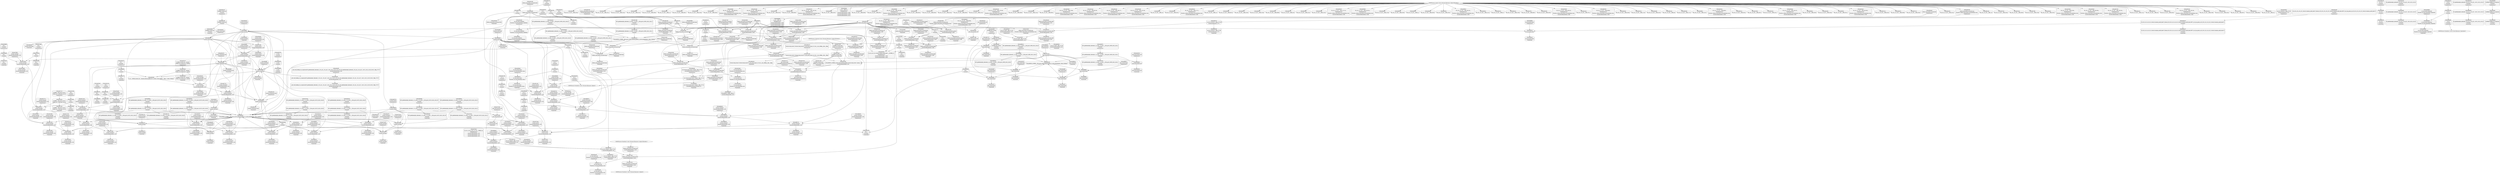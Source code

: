 digraph {
	CE0x4d75bc0 [shape=record,shape=Mrecord,label="{CE0x4d75bc0|i64_3|*Constant*|*SummSink*}"]
	CE0x4d3daf0 [shape=record,shape=Mrecord,label="{CE0x4d3daf0|i64_3|*Constant*}"]
	CE0x4d51740 [shape=record,shape=Mrecord,label="{CE0x4d51740|i32_78|*Constant*|*SummSink*}"]
	CE0x4d84c40 [shape=record,shape=Mrecord,label="{CE0x4d84c40|i32_218|*Constant*|*SummSource*}"]
	CE0x4d3b7c0 [shape=record,shape=Mrecord,label="{CE0x4d3b7c0|_ret_i32_%retval.0,_!dbg_!27728|security/selinux/avc.c,775}"]
	CE0x4d8e470 [shape=record,shape=Mrecord,label="{CE0x4d8e470|%struct.task_struct*_(%struct.task_struct**)*_asm_movq_%gs:$_1:P_,$0_,_r,im,_dirflag_,_fpsr_,_flags_|*SummSource*}"]
	CE0x4d3aad0 [shape=record,shape=Mrecord,label="{CE0x4d3aad0|avc_has_perm:ssid|Function::avc_has_perm&Arg::ssid::|*SummSink*}"]
	CE0x4d50320 [shape=record,shape=Mrecord,label="{CE0x4d50320|current_sid:tmp|*SummSink*}"]
	CE0x4d4a590 [shape=record,shape=Mrecord,label="{CE0x4d4a590|80:_i32,_112:_i8*,_:_CRE_43,44_}"]
	CE0x4d5f030 [shape=record,shape=Mrecord,label="{CE0x4d5f030|80:_i32,_112:_i8*,_:_CRE_20,21_}"]
	CE0x4d8c1f0 [shape=record,shape=Mrecord,label="{CE0x4d8c1f0|current_sid:tmp}"]
	CE0x4d8d6c0 [shape=record,shape=Mrecord,label="{CE0x4d8d6c0|i64*_getelementptr_inbounds_(_11_x_i64_,_11_x_i64_*___llvm_gcov_ctr125,_i64_0,_i64_1)|*Constant*|*SummSource*}"]
	"CONST[source:2(external),value:2(dynamic)][purpose:{subject}][SrcIdx:1]"
	CE0x4d63c60 [shape=record,shape=Mrecord,label="{CE0x4d63c60|80:_i32,_112:_i8*,_:_CRE_160,168_|*MultipleSource*|Function::selinux_msg_queue_associate&Arg::msq::|security/selinux/hooks.c,5186}"]
	CE0x4d51940 [shape=record,shape=Mrecord,label="{CE0x4d51940|COLLAPSED:_GCMRE_current_task_external_global_%struct.task_struct*:_elem_0::|security/selinux/hooks.c,218}"]
	CE0x4d5ae40 [shape=record,shape=Mrecord,label="{CE0x4d5ae40|i8*_getelementptr_inbounds_(_25_x_i8_,_25_x_i8_*_.str3,_i32_0,_i32_0)|*Constant*|*SummSource*}"]
	CE0x4d4ce10 [shape=record,shape=Mrecord,label="{CE0x4d4ce10|GLOBAL:current_sid|*Constant*|*SummSource*}"]
	CE0x4d61900 [shape=record,shape=Mrecord,label="{CE0x4d61900|selinux_msg_queue_associate:msq|Function::selinux_msg_queue_associate&Arg::msq::|*SummSource*}"]
	CE0x4d447f0 [shape=record,shape=Mrecord,label="{CE0x4d447f0|selinux_msg_queue_associate:security|security/selinux/hooks.c,5186|*SummSink*}"]
	CE0x4d44190 [shape=record,shape=Mrecord,label="{CE0x4d44190|i32_64|*Constant*}"]
	CE0x4d70bf0 [shape=record,shape=Mrecord,label="{CE0x4d70bf0|current_sid:if.then}"]
	CE0x4d52210 [shape=record,shape=Mrecord,label="{CE0x4d52210|80:_i32,_112:_i8*,_:_CRE_61,62_}"]
	CE0x4d73540 [shape=record,shape=Mrecord,label="{CE0x4d73540|current_sid:sid|security/selinux/hooks.c,220|*SummSink*}"]
	CE0x4d4b670 [shape=record,shape=Mrecord,label="{CE0x4d4b670|80:_i32,_112:_i8*,_:_CRE_59,60_}"]
	CE0x4d52690 [shape=record,shape=Mrecord,label="{CE0x4d52690|current_sid:tmp5|security/selinux/hooks.c,218|*SummSink*}"]
	CE0x4d8cb80 [shape=record,shape=Mrecord,label="{CE0x4d8cb80|_ret_%struct.task_struct*_%tmp4,_!dbg_!27714|./arch/x86/include/asm/current.h,14|*SummSink*}"]
	CE0x4d5cc60 [shape=record,shape=Mrecord,label="{CE0x4d5cc60|i32_1|*Constant*|*SummSink*}"]
	CE0x4d5e0c0 [shape=record,shape=Mrecord,label="{CE0x4d5e0c0|_ret_i32_%tmp24,_!dbg_!27742|security/selinux/hooks.c,220}"]
	CE0x4d67fe0 [shape=record,shape=Mrecord,label="{CE0x4d67fe0|i64_5|*Constant*|*SummSource*}"]
	CE0x4d65ac0 [shape=record,shape=Mrecord,label="{CE0x4d65ac0|selinux_msg_queue_associate:tmp|*SummSink*}"]
	CE0x4d47c10 [shape=record,shape=Mrecord,label="{CE0x4d47c10|80:_i32,_112:_i8*,_:_CRE_35,36_}"]
	CE0x4d4a330 [shape=record,shape=Mrecord,label="{CE0x4d4a330|80:_i32,_112:_i8*,_:_CRE_41,42_}"]
	CE0x4d8e880 [shape=record,shape=Mrecord,label="{CE0x4d8e880|current_sid:land.lhs.true|*SummSink*}"]
	CE0x4d8aca0 [shape=record,shape=Mrecord,label="{CE0x4d8aca0|i32_22|*Constant*|*SummSink*}"]
	CE0x4d6c6e0 [shape=record,shape=Mrecord,label="{CE0x4d6c6e0|GLOBAL:get_current|*Constant*}"]
	CE0x4d87030 [shape=record,shape=Mrecord,label="{CE0x4d87030|i32_1|*Constant*}"]
	CE0x4d60600 [shape=record,shape=Mrecord,label="{CE0x4d60600|selinux_msg_queue_associate:security|security/selinux/hooks.c,5186}"]
	CE0x4d75f90 [shape=record,shape=Mrecord,label="{CE0x4d75f90|current_sid:tmp4|security/selinux/hooks.c,218|*SummSource*}"]
	CE0x4d61ab0 [shape=record,shape=Mrecord,label="{CE0x4d61ab0|80:_i32,_112:_i8*,_:_CRE_7,8_}"]
	CE0x4d3b4f0 [shape=record,shape=Mrecord,label="{CE0x4d3b4f0|i32_64|*Constant*|*SummSink*}"]
	CE0x4d47b20 [shape=record,shape=Mrecord,label="{CE0x4d47b20|80:_i32,_112:_i8*,_:_CRE_34,35_}"]
	CE0x4d47ee0 [shape=record,shape=Mrecord,label="{CE0x4d47ee0|80:_i32,_112:_i8*,_:_CRE_38,39_}"]
	CE0x4d47df0 [shape=record,shape=Mrecord,label="{CE0x4d47df0|80:_i32,_112:_i8*,_:_CRE_37,38_}"]
	CE0x4d40ee0 [shape=record,shape=Mrecord,label="{CE0x4d40ee0|80:_i32,_112:_i8*,_:_CRE_33,34_}"]
	CE0x4d8c670 [shape=record,shape=Mrecord,label="{CE0x4d8c670|get_current:entry}"]
	CE0x4d451c0 [shape=record,shape=Mrecord,label="{CE0x4d451c0|i32_3|*Constant*}"]
	CE0x4d68150 [shape=record,shape=Mrecord,label="{CE0x4d68150|current_sid:tmp9|security/selinux/hooks.c,218}"]
	CE0x4d88ff0 [shape=record,shape=Mrecord,label="{CE0x4d88ff0|i64*_getelementptr_inbounds_(_2_x_i64_,_2_x_i64_*___llvm_gcov_ctr98,_i64_0,_i64_0)|*Constant*}"]
	CE0x4d85a50 [shape=record,shape=Mrecord,label="{CE0x4d85a50|current_sid:tmp17|security/selinux/hooks.c,218}"]
	CE0x4d5a170 [shape=record,shape=Mrecord,label="{CE0x4d5a170|i8_1|*Constant*|*SummSink*}"]
	CE0x4d53620 [shape=record,shape=Mrecord,label="{CE0x4d53620|current_sid:tmp8|security/selinux/hooks.c,218}"]
	CE0x4d41580 [shape=record,shape=Mrecord,label="{CE0x4d41580|selinux_msg_queue_associate:entry|*SummSource*}"]
	CE0x4d539b0 [shape=record,shape=Mrecord,label="{CE0x4d539b0|80:_i32,_112:_i8*,_:_CRE_92,96_|*MultipleSource*|Function::selinux_msg_queue_associate&Arg::msq::|security/selinux/hooks.c,5186}"]
	CE0x4d84d50 [shape=record,shape=Mrecord,label="{CE0x4d84d50|i8*_getelementptr_inbounds_(_45_x_i8_,_45_x_i8_*_.str12,_i32_0,_i32_0)|*Constant*}"]
	CE0x4d5e7c0 [shape=record,shape=Mrecord,label="{CE0x4d5e7c0|current_sid:land.lhs.true2|*SummSink*}"]
	CE0x4d5fcd0 [shape=record,shape=Mrecord,label="{CE0x4d5fcd0|80:_i32,_112:_i8*,_:_CRE_200,208_|*MultipleSource*|Function::selinux_msg_queue_associate&Arg::msq::|security/selinux/hooks.c,5186}"]
	CE0x4d74330 [shape=record,shape=Mrecord,label="{CE0x4d74330|current_sid:tmp2}"]
	CE0x4d56880 [shape=record,shape=Mrecord,label="{CE0x4d56880|i1_true|*Constant*|*SummSink*}"]
	CE0x4d5e570 [shape=record,shape=Mrecord,label="{CE0x4d5e570|current_sid:bb|*SummSink*}"]
	CE0x6a7e270 [shape=record,shape=Mrecord,label="{CE0x6a7e270|selinux_msg_queue_associate:tmp2|*SummSink*}"]
	CE0x4d4fe80 [shape=record,shape=Mrecord,label="{CE0x4d4fe80|selinux_msg_queue_associate:key|security/selinux/hooks.c,5189|*SummSource*}"]
	CE0x4d63700 [shape=record,shape=Mrecord,label="{CE0x4d63700|80:_i32,_112:_i8*,_:_CRE_136,144_|*MultipleSource*|Function::selinux_msg_queue_associate&Arg::msq::|security/selinux/hooks.c,5186}"]
	CE0x4d4e410 [shape=record,shape=Mrecord,label="{CE0x4d4e410|80:_i32,_112:_i8*,_:_CRE_11,12_}"]
	CE0x4d53040 [shape=record,shape=Mrecord,label="{CE0x4d53040|80:_i32,_112:_i8*,_:_CRE_5,6_}"]
	CE0x4d3ae70 [shape=record,shape=Mrecord,label="{CE0x4d3ae70|i32_(i32,_i32,_i16,_i32,_%struct.common_audit_data*)*_bitcast_(i32_(i32,_i32,_i16,_i32,_%struct.common_audit_data.495*)*_avc_has_perm_to_i32_(i32,_i32,_i16,_i32,_%struct.common_audit_data*)*)|*Constant*|*SummSink*}"]
	CE0x4d5a010 [shape=record,shape=Mrecord,label="{CE0x4d5a010|i8_1|*Constant*|*SummSource*}"]
	CE0x4d8e0d0 [shape=record,shape=Mrecord,label="{CE0x4d8e0d0|current_sid:tmp1|*SummSource*}"]
	CE0x4d57da0 [shape=record,shape=Mrecord,label="{CE0x4d57da0|selinux_msg_queue_associate:sid2|security/selinux/hooks.c,5191}"]
	CE0x4d4e240 [shape=record,shape=Mrecord,label="{CE0x4d4e240|get_current:tmp1|*SummSink*}"]
	CE0x4d52340 [shape=record,shape=Mrecord,label="{CE0x4d52340|80:_i32,_112:_i8*,_:_CRE_62,63_}"]
	CE0x4d939d0 [shape=record,shape=Mrecord,label="{CE0x4d939d0|i64*_getelementptr_inbounds_(_11_x_i64_,_11_x_i64_*___llvm_gcov_ctr125,_i64_0,_i64_10)|*Constant*}"]
	CE0x4d491a0 [shape=record,shape=Mrecord,label="{CE0x4d491a0|current_sid:do.end|*SummSink*}"]
	CE0x4d63520 [shape=record,shape=Mrecord,label="{CE0x4d63520|80:_i32,_112:_i8*,_:_CRE_128,136_|*MultipleSource*|Function::selinux_msg_queue_associate&Arg::msq::|security/selinux/hooks.c,5186}"]
	CE0x4d4c920 [shape=record,shape=Mrecord,label="{CE0x4d4c920|80:_i32,_112:_i8*,_:_CRE_67,68_}"]
	CE0x4d4ff20 [shape=record,shape=Mrecord,label="{CE0x4d4ff20|current_sid:entry}"]
	CE0x4d65730 [shape=record,shape=Mrecord,label="{CE0x4d65730|current_sid:tmp|*SummSource*}"]
	CE0x4d94870 [shape=record,shape=Mrecord,label="{CE0x4d94870|i32_22|*Constant*}"]
	CE0x4d55470 [shape=record,shape=Mrecord,label="{CE0x4d55470|current_sid:land.lhs.true|*SummSource*}"]
	CE0x4d3ee80 [shape=record,shape=Mrecord,label="{CE0x4d3ee80|selinux_msg_queue_associate:entry}"]
	CE0x4d54600 [shape=record,shape=Mrecord,label="{CE0x4d54600|80:_i32,_112:_i8*,_:_CRE_18,19_}"]
	CE0x4d50020 [shape=record,shape=Mrecord,label="{CE0x4d50020|current_sid:entry|*SummSource*}"]
	CE0x4d51f60 [shape=record,shape=Mrecord,label="{CE0x4d51f60|selinux_msg_queue_associate:tmp3}"]
	CE0x4d50a60 [shape=record,shape=Mrecord,label="{CE0x4d50a60|selinux_msg_queue_associate:entry|*SummSink*}"]
	CE0x4d85010 [shape=record,shape=Mrecord,label="{CE0x4d85010|i32_218|*Constant*|*SummSink*}"]
	CE0x4d44a70 [shape=record,shape=Mrecord,label="{CE0x4d44a70|selinux_msg_queue_associate:q_perm1|security/selinux/hooks.c,5189|*SummSource*}"]
	CE0x4d57110 [shape=record,shape=Mrecord,label="{CE0x4d57110|avc_has_perm:ssid|Function::avc_has_perm&Arg::ssid::}"]
	CE0x4d8c840 [shape=record,shape=Mrecord,label="{CE0x4d8c840|get_current:entry|*SummSink*}"]
	CE0x4d71250 [shape=record,shape=Mrecord,label="{CE0x4d71250|current_sid:tmp10|security/selinux/hooks.c,218|*SummSource*}"]
	CE0x4d94740 [shape=record,shape=Mrecord,label="{CE0x4d94740|current_sid:tmp21|security/selinux/hooks.c,218|*SummSource*}"]
	"CONST[source:0(mediator),value:2(dynamic)][purpose:{subject}]"
	CE0x4d492b0 [shape=record,shape=Mrecord,label="{CE0x4d492b0|current_sid:do.body}"]
	CE0x4d72300 [shape=record,shape=Mrecord,label="{CE0x4d72300|_call_void_mcount()_#3|*SummSource*}"]
	CE0x4d43d50 [shape=record,shape=Mrecord,label="{CE0x4d43d50|i16_27|*Constant*}"]
	CE0x4d473f0 [shape=record,shape=Mrecord,label="{CE0x4d473f0|i64_0|*Constant*|*SummSink*}"]
	CE0x4d41d00 [shape=record,shape=Mrecord,label="{CE0x4d41d00|i8_4|*Constant*}"]
	CE0x4d931a0 [shape=record,shape=Mrecord,label="{CE0x4d931a0|current_sid:tmp18|security/selinux/hooks.c,218}"]
	CE0x4d569b0 [shape=record,shape=Mrecord,label="{CE0x4d569b0|i64*_getelementptr_inbounds_(_11_x_i64_,_11_x_i64_*___llvm_gcov_ctr125,_i64_0,_i64_8)|*Constant*|*SummSink*}"]
	CE0x4d4b2e0 [shape=record,shape=Mrecord,label="{CE0x4d4b2e0|80:_i32,_112:_i8*,_:_CRE_56,57_}"]
	CE0x4d58a30 [shape=record,shape=Mrecord,label="{CE0x4d58a30|selinux_msg_queue_associate:call3|security/selinux/hooks.c,5191|*SummSource*}"]
	CE0x4d56400 [shape=record,shape=Mrecord,label="{CE0x4d56400|current_sid:tmp14|security/selinux/hooks.c,218|*SummSink*}"]
	CE0x4d6c5b0 [shape=record,shape=Mrecord,label="{CE0x4d6c5b0|current_sid:call4|security/selinux/hooks.c,218|*SummSink*}"]
	CE0x4d4b540 [shape=record,shape=Mrecord,label="{CE0x4d4b540|80:_i32,_112:_i8*,_:_CRE_58,59_}"]
	CE0x4d575a0 [shape=record,shape=Mrecord,label="{CE0x4d575a0|selinux_msg_queue_associate:ipc_id|security/selinux/hooks.c,5189}"]
	CE0x4d4c3b0 [shape=record,shape=Mrecord,label="{CE0x4d4c3b0|selinux_msg_queue_associate:tmp1|*SummSource*}"]
	CE0x4d88a00 [shape=record,shape=Mrecord,label="{CE0x4d88a00|current_sid:tmp24|security/selinux/hooks.c,220|*SummSource*}"]
	CE0x4d62260 [shape=record,shape=Mrecord,label="{CE0x4d62260|selinux_msg_queue_associate:ad|security/selinux/hooks.c, 5183|*SummSource*}"]
	CE0x4d8e060 [shape=record,shape=Mrecord,label="{CE0x4d8e060|current_sid:tmp1}"]
	CE0x4d3bb60 [shape=record,shape=Mrecord,label="{CE0x4d3bb60|avc_has_perm:auditdata|Function::avc_has_perm&Arg::auditdata::}"]
	CE0x4d71c00 [shape=record,shape=Mrecord,label="{CE0x4d71c00|GLOBAL:current_task|Global_var:current_task|*SummSource*}"]
	CE0x4d44400 [shape=record,shape=Mrecord,label="{CE0x4d44400|selinux_msg_queue_associate:tmp5|security/selinux/hooks.c,5186}"]
	CE0x4d72090 [shape=record,shape=Mrecord,label="{CE0x4d72090|_call_void_mcount()_#3}"]
	CE0x4d453f0 [shape=record,shape=Mrecord,label="{CE0x4d453f0|i32_3|*Constant*|*SummSink*}"]
	CE0x4d71ed0 [shape=record,shape=Mrecord,label="{CE0x4d71ed0|current_sid:tmp3|*SummSource*}"]
	CE0x4d52fa0 [shape=record,shape=Mrecord,label="{CE0x4d52fa0|80:_i32,_112:_i8*,_:_CRE_4,5_}"]
	CE0x4d94260 [shape=record,shape=Mrecord,label="{CE0x4d94260|current_sid:tmp20|security/selinux/hooks.c,218|*SummSink*}"]
	CE0x4d57f60 [shape=record,shape=Mrecord,label="{CE0x4d57f60|selinux_msg_queue_associate:sid2|security/selinux/hooks.c,5191|*SummSource*}"]
	CE0x4d5d300 [shape=record,shape=Mrecord,label="{CE0x4d5d300|80:_i32,_112:_i8*,_:_CRE_53,54_}"]
	CE0x4d47380 [shape=record,shape=Mrecord,label="{CE0x4d47380|i64_0|*Constant*|*SummSource*}"]
	CE0x4da4160 [shape=record,shape=Mrecord,label="{CE0x4da4160|COLLAPSED:_GCMRE___llvm_gcov_ctr98_internal_global_2_x_i64_zeroinitializer:_elem_0:default:}"]
	CE0x4d88b90 [shape=record,shape=Mrecord,label="{CE0x4d88b90|current_sid:tmp24|security/selinux/hooks.c,220|*SummSink*}"]
	CE0x4d4e350 [shape=record,shape=Mrecord,label="{CE0x4d4e350|80:_i32,_112:_i8*,_:_CRE_10,11_}"]
	CE0x4d6c980 [shape=record,shape=Mrecord,label="{CE0x4d6c980|GLOBAL:get_current|*Constant*|*SummSource*}"]
	CE0x4d41e90 [shape=record,shape=Mrecord,label="{CE0x4d41e90|i8_4|*Constant*|*SummSource*}"]
	CE0x4d58660 [shape=record,shape=Mrecord,label="{CE0x4d58660|4:_i32,_:_CRE_4,8_|*MultipleSource*|security/selinux/hooks.c,5186|security/selinux/hooks.c,5186|security/selinux/hooks.c,5191}"]
	CE0x4d74410 [shape=record,shape=Mrecord,label="{CE0x4d74410|current_sid:tmp2|*SummSink*}"]
	CE0x4d47240 [shape=record,shape=Mrecord,label="{CE0x4d47240|GLOBAL:__llvm_gcov_ctr125|Global_var:__llvm_gcov_ctr125|*SummSink*}"]
	CE0x4d723a0 [shape=record,shape=Mrecord,label="{CE0x4d723a0|_call_void_mcount()_#3|*SummSink*}"]
	CE0x4da40f0 [shape=record,shape=Mrecord,label="{CE0x4da40f0|get_current:tmp}"]
	CE0x4d71fd0 [shape=record,shape=Mrecord,label="{CE0x4d71fd0|current_sid:tmp3|*SummSink*}"]
	CE0x4d43ab0 [shape=record,shape=Mrecord,label="{CE0x4d43ab0|avc_has_perm:tsid|Function::avc_has_perm&Arg::tsid::|*SummSource*}"]
	CE0x4d5d0a0 [shape=record,shape=Mrecord,label="{CE0x4d5d0a0|80:_i32,_112:_i8*,_:_CRE_51,52_}"]
	CE0x4d713d0 [shape=record,shape=Mrecord,label="{CE0x4d713d0|current_sid:tmp10|security/selinux/hooks.c,218|*SummSink*}"]
	CE0x4d42db0 [shape=record,shape=Mrecord,label="{CE0x4d42db0|selinux_msg_queue_associate:type|security/selinux/hooks.c,5188|*SummSource*}"]
	CE0x4d66360 [shape=record,shape=Mrecord,label="{CE0x4d66360|_ret_i32_%call3,_!dbg_!27729|security/selinux/hooks.c,5191|*SummSink*}"]
	CE0x4d40d00 [shape=record,shape=Mrecord,label="{CE0x4d40d00|80:_i32,_112:_i8*,_:_CRE_31,32_}"]
	CE0x4d5ede0 [shape=record,shape=Mrecord,label="{CE0x4d5ede0|current_sid:tmp15|security/selinux/hooks.c,218|*SummSink*}"]
	CE0x4d6fc30 [shape=record,shape=Mrecord,label="{CE0x4d6fc30|current_sid:tmp16|security/selinux/hooks.c,218|*SummSink*}"]
	CE0x4d57950 [shape=record,shape=Mrecord,label="{CE0x4d57950|selinux_msg_queue_associate:ipc_id|security/selinux/hooks.c,5189|*SummSource*}"]
	CE0x4d67f70 [shape=record,shape=Mrecord,label="{CE0x4d67f70|i64_5|*Constant*}"]
	CE0x4d9f940 [shape=record,shape=Mrecord,label="{CE0x4d9f940|get_current:tmp2|*SummSource*}"]
	CE0x6120e20 [shape=record,shape=Mrecord,label="{CE0x6120e20|selinux_msg_queue_associate:msq|Function::selinux_msg_queue_associate&Arg::msq::|*SummSink*}"]
	CE0x4d47770 [shape=record,shape=Mrecord,label="{CE0x4d47770|current_sid:tmp5|security/selinux/hooks.c,218|*SummSource*}"]
	CE0x4d580e0 [shape=record,shape=Mrecord,label="{CE0x4d580e0|selinux_msg_queue_associate:sid2|security/selinux/hooks.c,5191|*SummSink*}"]
	CE0x4d4a110 [shape=record,shape=Mrecord,label="{CE0x4d4a110|80:_i32,_112:_i8*,_:_CRE_39,40_}"]
	CE0x4d603b0 [shape=record,shape=Mrecord,label="{CE0x4d603b0|selinux_msg_queue_associate:tmp4|security/selinux/hooks.c,5186}"]
	CE0x4d680b0 [shape=record,shape=Mrecord,label="{CE0x4d680b0|i64_5|*Constant*|*SummSink*}"]
	CE0x4d5e9f0 [shape=record,shape=Mrecord,label="{CE0x4d5e9f0|80:_i32,_112:_i8*,_:_CRE_1,2_}"]
	CE0x4d442c0 [shape=record,shape=Mrecord,label="{CE0x4d442c0|selinux_msg_queue_associate:tmp4|security/selinux/hooks.c,5186|*SummSource*}"]
	CE0x4d76060 [shape=record,shape=Mrecord,label="{CE0x4d76060|current_sid:tmp4|security/selinux/hooks.c,218|*SummSink*}"]
	CE0x4d621f0 [shape=record,shape=Mrecord,label="{CE0x4d621f0|i64*_getelementptr_inbounds_(_2_x_i64_,_2_x_i64_*___llvm_gcov_ctr304,_i64_0,_i64_1)|*Constant*}"]
	CE0x4d4d3e0 [shape=record,shape=Mrecord,label="{CE0x4d4d3e0|80:_i32,_112:_i8*,_:_CRE_46,47_}"]
	CE0x4d44c60 [shape=record,shape=Mrecord,label="{CE0x4d44c60|selinux_msg_queue_associate:tmp6|security/selinux/hooks.c,5189|*SummSource*}"]
	CE0x4d546f0 [shape=record,shape=Mrecord,label="{CE0x4d546f0|80:_i32,_112:_i8*,_:_CRE_19,20_}"]
	CE0x4d3d4b0 [shape=record,shape=Mrecord,label="{CE0x4d3d4b0|current_sid:call|security/selinux/hooks.c,218|*SummSource*}"]
	CE0x4da0260 [shape=record,shape=Mrecord,label="{CE0x4da0260|_call_void_mcount()_#3|*SummSink*}"]
	CE0x4d8b820 [shape=record,shape=Mrecord,label="{CE0x4d8b820|current_sid:tmp22|security/selinux/hooks.c,218|*SummSink*}"]
	"CONST[source:1(input),value:2(dynamic)][purpose:{object}][SrcIdx:0]"
	CE0x4d44e70 [shape=record,shape=Mrecord,label="{CE0x4d44e70|i32_(i32,_i32,_i16,_i32,_%struct.common_audit_data*)*_bitcast_(i32_(i32,_i32,_i16,_i32,_%struct.common_audit_data.495*)*_avc_has_perm_to_i32_(i32,_i32,_i16,_i32,_%struct.common_audit_data*)*)|*Constant*}"]
	CE0x4d44d70 [shape=record,shape=Mrecord,label="{CE0x4d44d70|selinux_msg_queue_associate:call3|security/selinux/hooks.c,5191}"]
	CE0x4d3b0e0 [shape=record,shape=Mrecord,label="{CE0x4d3b0e0|avc_has_perm:tclass|Function::avc_has_perm&Arg::tclass::|*SummSource*}"]
	CE0x4d71700 [shape=record,shape=Mrecord,label="{CE0x4d71700|current_sid:tmp11|security/selinux/hooks.c,218|*SummSource*}"]
	CE0x4d4d1b0 [shape=record,shape=Mrecord,label="{CE0x4d4d1b0|80:_i32,_112:_i8*,_:_CRE_44,45_}"]
	CE0x4d90d80 [shape=record,shape=Mrecord,label="{CE0x4d90d80|current_sid:call4|security/selinux/hooks.c,218|*SummSource*}"]
	CE0x4d530e0 [shape=record,shape=Mrecord,label="{CE0x4d530e0|GLOBAL:current_sid.__warned|Global_var:current_sid.__warned}"]
	CE0x4d5fe80 [shape=record,shape=Mrecord,label="{CE0x4d5fe80|80:_i32,_112:_i8*,_:_CRE_208,216_|*MultipleSource*|Function::selinux_msg_queue_associate&Arg::msq::|security/selinux/hooks.c,5186}"]
	CE0x4d5a580 [shape=record,shape=Mrecord,label="{CE0x4d5a580|_call_void_lockdep_rcu_suspicious(i8*_getelementptr_inbounds_(_25_x_i8_,_25_x_i8_*_.str3,_i32_0,_i32_0),_i32_218,_i8*_getelementptr_inbounds_(_45_x_i8_,_45_x_i8_*_.str12,_i32_0,_i32_0))_#10,_!dbg_!27727|security/selinux/hooks.c,218}"]
	CE0x4d61890 [shape=record,shape=Mrecord,label="{CE0x4d61890|selinux_msg_queue_associate:msq|Function::selinux_msg_queue_associate&Arg::msq::}"]
	CE0x4d42120 [shape=record,shape=Mrecord,label="{CE0x4d42120|selinux_msg_queue_associate:q_perm1|security/selinux/hooks.c,5189|*SummSink*}"]
	CE0x4d8b000 [shape=record,shape=Mrecord,label="{CE0x4d8b000|current_sid:security|security/selinux/hooks.c,218}"]
	CE0x4d53ed0 [shape=record,shape=Mrecord,label="{CE0x4d53ed0|80:_i32,_112:_i8*,_:_CRE_104,112_|*MultipleSource*|Function::selinux_msg_queue_associate&Arg::msq::|security/selinux/hooks.c,5186}"]
	CE0x4d46440 [shape=record,shape=Mrecord,label="{CE0x4d46440|current_sid:tobool|security/selinux/hooks.c,218}"]
	CE0x4d8b5b0 [shape=record,shape=Mrecord,label="{CE0x4d8b5b0|current_sid:tmp22|security/selinux/hooks.c,218|*SummSource*}"]
	CE0x4d86c80 [shape=record,shape=Mrecord,label="{CE0x4d86c80|current_sid:tmp23|security/selinux/hooks.c,218|*SummSink*}"]
	CE0x4d4ead0 [shape=record,shape=Mrecord,label="{CE0x4d4ead0|i64*_getelementptr_inbounds_(_2_x_i64_,_2_x_i64_*___llvm_gcov_ctr98,_i64_0,_i64_1)|*Constant*}"]
	CE0x4d5d1d0 [shape=record,shape=Mrecord,label="{CE0x4d5d1d0|80:_i32,_112:_i8*,_:_CRE_52,53_}"]
	CE0x4d424b0 [shape=record,shape=Mrecord,label="{CE0x4d424b0|selinux_msg_queue_associate:tmp5|security/selinux/hooks.c,5186|*SummSource*}"]
	CE0x4d86b00 [shape=record,shape=Mrecord,label="{CE0x4d86b00|current_sid:tmp23|security/selinux/hooks.c,218|*SummSource*}"]
	CE0x4da49e0 [shape=record,shape=Mrecord,label="{CE0x4da49e0|_call_void_mcount()_#3}"]
	CE0x6a7e2e0 [shape=record,shape=Mrecord,label="{CE0x6a7e2e0|selinux_msg_queue_associate:tmp2}"]
	CE0x4d525a0 [shape=record,shape=Mrecord,label="{CE0x4d525a0|80:_i32,_112:_i8*,_:_CRE_64,65_}"]
	CE0x4d848d0 [shape=record,shape=Mrecord,label="{CE0x4d848d0|GLOBAL:lockdep_rcu_suspicious|*Constant*|*SummSink*}"]
	CE0x4d77380 [shape=record,shape=Mrecord,label="{CE0x4d77380|_call_void_mcount()_#3|*SummSink*}"]
	CE0x4d5d860 [shape=record,shape=Mrecord,label="{CE0x4d5d860|selinux_msg_queue_associate:tmp3|*SummSource*}"]
	CE0x4d48750 [shape=record,shape=Mrecord,label="{CE0x4d48750|current_sid:bb|*SummSource*}"]
	CE0x4d67d90 [shape=record,shape=Mrecord,label="{CE0x4d67d90|i64_4|*Constant*|*SummSink*}"]
	CE0x4d63370 [shape=record,shape=Mrecord,label="{CE0x4d63370|80:_i32,_112:_i8*,_:_CRE_120,128_|*MultipleSource*|Function::selinux_msg_queue_associate&Arg::msq::|security/selinux/hooks.c,5186}"]
	CE0x4d4a460 [shape=record,shape=Mrecord,label="{CE0x4d4a460|80:_i32,_112:_i8*,_:_CRE_42,43_}"]
	CE0x4d45570 [shape=record,shape=Mrecord,label="{CE0x4d45570|selinux_msg_queue_associate:tmp6|security/selinux/hooks.c,5189}"]
	CE0x4d73810 [shape=record,shape=Mrecord,label="{CE0x4d73810|0:_i32,_4:_i32,_8:_i32,_12:_i32,_:_CMRE_4,8_|*MultipleSource*|security/selinux/hooks.c,218|security/selinux/hooks.c,218|security/selinux/hooks.c,220}"]
	CE0x4d71da0 [shape=record,shape=Mrecord,label="{CE0x4d71da0|%struct.task_struct*_(%struct.task_struct**)*_asm_movq_%gs:$_1:P_,$0_,_r,im,_dirflag_,_fpsr_,_flags_}"]
	CE0x4d71500 [shape=record,shape=Mrecord,label="{CE0x4d71500|current_sid:tmp11|security/selinux/hooks.c,218}"]
	CE0x4d743a0 [shape=record,shape=Mrecord,label="{CE0x4d743a0|current_sid:tmp2|*SummSource*}"]
	CE0x4d60420 [shape=record,shape=Mrecord,label="{CE0x4d60420|i32_10|*Constant*|*SummSink*}"]
	CE0x4d585f0 [shape=record,shape=Mrecord,label="{CE0x4d585f0|4:_i32,_:_CRE_0,2_|*MultipleSource*|security/selinux/hooks.c,5186|security/selinux/hooks.c,5186|security/selinux/hooks.c,5191}"]
	CE0x4d750a0 [shape=record,shape=Mrecord,label="{CE0x4d750a0|i64*_getelementptr_inbounds_(_11_x_i64_,_11_x_i64_*___llvm_gcov_ctr125,_i64_0,_i64_6)|*Constant*|*SummSource*}"]
	CE0x4d75df0 [shape=record,shape=Mrecord,label="{CE0x4d75df0|i64_2|*Constant*|*SummSink*}"]
	CE0x4d5a660 [shape=record,shape=Mrecord,label="{CE0x4d5a660|_call_void_lockdep_rcu_suspicious(i8*_getelementptr_inbounds_(_25_x_i8_,_25_x_i8_*_.str3,_i32_0,_i32_0),_i32_218,_i8*_getelementptr_inbounds_(_45_x_i8_,_45_x_i8_*_.str12,_i32_0,_i32_0))_#10,_!dbg_!27727|security/selinux/hooks.c,218|*SummSink*}"]
	CE0x4d4c5a0 [shape=record,shape=Mrecord,label="{CE0x4d4c5a0|i64_1|*Constant*}"]
	CE0x4d61240 [shape=record,shape=Mrecord,label="{CE0x4d61240|selinux_msg_queue_associate:call|security/selinux/hooks.c,5184|*SummSource*}"]
	CE0x4d4c6c0 [shape=record,shape=Mrecord,label="{CE0x4d4c6c0|80:_i32,_112:_i8*,_:_CRE_65,66_}"]
	CE0x4d724b0 [shape=record,shape=Mrecord,label="{CE0x4d724b0|current_sid:call|security/selinux/hooks.c,218}"]
	CE0x4d47110 [shape=record,shape=Mrecord,label="{CE0x4d47110|GLOBAL:__llvm_gcov_ctr125|Global_var:__llvm_gcov_ctr125|*SummSource*}"]
	CE0x4d4cfd0 [shape=record,shape=Mrecord,label="{CE0x4d4cfd0|GLOBAL:current_sid|*Constant*|*SummSink*}"]
	CE0x4d6fab0 [shape=record,shape=Mrecord,label="{CE0x4d6fab0|current_sid:tmp16|security/selinux/hooks.c,218|*SummSource*}"]
	CE0x4d5afe0 [shape=record,shape=Mrecord,label="{CE0x4d5afe0|GLOBAL:lockdep_rcu_suspicious|*Constant*}"]
	CE0x4d5cf70 [shape=record,shape=Mrecord,label="{CE0x4d5cf70|80:_i32,_112:_i8*,_:_CRE_50,51_}"]
	CE0x4d54c10 [shape=record,shape=Mrecord,label="{CE0x4d54c10|COLLAPSED:_GCMRE___llvm_gcov_ctr304_internal_global_2_x_i64_zeroinitializer:_elem_0:default:}"]
	CE0x4d88ec0 [shape=record,shape=Mrecord,label="{CE0x4d88ec0|get_current:bb|*SummSink*}"]
	CE0x4d59440 [shape=record,shape=Mrecord,label="{CE0x4d59440|current_sid:tmp8|security/selinux/hooks.c,218|*SummSource*}"]
	CE0x4d74b80 [shape=record,shape=Mrecord,label="{CE0x4d74b80|current_sid:tmp12|security/selinux/hooks.c,218|*SummSource*}"]
	CE0x4d42bf0 [shape=record,shape=Mrecord,label="{CE0x4d42bf0|selinux_msg_queue_associate:type|security/selinux/hooks.c,5188}"]
	CE0x4d5e600 [shape=record,shape=Mrecord,label="{CE0x4d5e600|current_sid:land.lhs.true2}"]
	CE0x4d4ee30 [shape=record,shape=Mrecord,label="{CE0x4d4ee30|i64*_getelementptr_inbounds_(_2_x_i64_,_2_x_i64_*___llvm_gcov_ctr304,_i64_0,_i64_0)|*Constant*|*SummSource*}"]
	CE0x4d757e0 [shape=record,shape=Mrecord,label="{CE0x4d757e0|get_current:tmp4|./arch/x86/include/asm/current.h,14|*SummSink*}"]
	CE0x4d5faf0 [shape=record,shape=Mrecord,label="{CE0x4d5faf0|80:_i32,_112:_i8*,_:_CRE_192,200_|*MultipleSource*|Function::selinux_msg_queue_associate&Arg::msq::|security/selinux/hooks.c,5186}"]
	CE0x4d5e860 [shape=record,shape=Mrecord,label="{CE0x4d5e860|current_sid:do.end|*SummSource*}"]
	CE0x4d44330 [shape=record,shape=Mrecord,label="{CE0x4d44330|selinux_msg_queue_associate:tmp4|security/selinux/hooks.c,5186|*SummSink*}"]
	CE0x4d8c150 [shape=record,shape=Mrecord,label="{CE0x4d8c150|i64*_getelementptr_inbounds_(_11_x_i64_,_11_x_i64_*___llvm_gcov_ctr125,_i64_0,_i64_0)|*Constant*|*SummSink*}"]
	CE0x4d92f90 [shape=record,shape=Mrecord,label="{CE0x4d92f90|current_sid:tmp17|security/selinux/hooks.c,218|*SummSink*}"]
	CE0x4d71880 [shape=record,shape=Mrecord,label="{CE0x4d71880|current_sid:tmp11|security/selinux/hooks.c,218|*SummSink*}"]
	CE0x4d4a200 [shape=record,shape=Mrecord,label="{CE0x4d4a200|80:_i32,_112:_i8*,_:_CRE_40,41_}"]
	CE0x4d58c90 [shape=record,shape=Mrecord,label="{CE0x4d58c90|selinux_msg_queue_associate:tmp7|security/selinux/hooks.c,5191|*SummSource*}"]
	CE0x4d92f20 [shape=record,shape=Mrecord,label="{CE0x4d92f20|current_sid:tmp17|security/selinux/hooks.c,218|*SummSource*}"]
	CE0x4d56ec0 [shape=record,shape=Mrecord,label="{CE0x4d56ec0|avc_has_perm:entry|*SummSink*}"]
	CE0x4d678a0 [shape=record,shape=Mrecord,label="{CE0x4d678a0|current_sid:tobool1|security/selinux/hooks.c,218|*SummSink*}"]
	CE0x4d52470 [shape=record,shape=Mrecord,label="{CE0x4d52470|80:_i32,_112:_i8*,_:_CRE_63,64_}"]
	CE0x4d933d0 [shape=record,shape=Mrecord,label="{CE0x4d933d0|current_sid:tmp18|security/selinux/hooks.c,218|*SummSource*}"]
	CE0x6cc09d0 [shape=record,shape=Mrecord,label="{CE0x6cc09d0|selinux_msg_queue_associate:q_perm|security/selinux/hooks.c,5186|*SummSink*}"]
	CE0x4d3d890 [shape=record,shape=Mrecord,label="{CE0x4d3d890|current_sid:tobool|security/selinux/hooks.c,218|*SummSource*}"]
	CE0x4d8be50 [shape=record,shape=Mrecord,label="{CE0x4d8be50|i64*_getelementptr_inbounds_(_11_x_i64_,_11_x_i64_*___llvm_gcov_ctr125,_i64_0,_i64_0)|*Constant*}"]
	CE0x4d40df0 [shape=record,shape=Mrecord,label="{CE0x4d40df0|80:_i32,_112:_i8*,_:_CRE_32,33_}"]
	CE0x4d5ccd0 [shape=record,shape=Mrecord,label="{CE0x4d5ccd0|selinux_msg_queue_associate:ad|security/selinux/hooks.c, 5183}"]
	CE0x4d4b790 [shape=record,shape=Mrecord,label="{CE0x4d4b790|i32_1|*Constant*}"]
	CE0x4d5ce90 [shape=record,shape=Mrecord,label="{CE0x4d5ce90|80:_i32,_112:_i8*,_:_CRE_49,50_}"]
	CE0x4d63190 [shape=record,shape=Mrecord,label="{CE0x4d63190|80:_i32,_112:_i8*,_:_CRE_112,120_|*MultipleSource*|Function::selinux_msg_queue_associate&Arg::msq::|security/selinux/hooks.c,5186}"]
	CE0x4d4c530 [shape=record,shape=Mrecord,label="{CE0x4d4c530|i64_1|*Constant*|*SummSink*}"]
	CE0x4d882c0 [shape=record,shape=Mrecord,label="{CE0x4d882c0|i64*_getelementptr_inbounds_(_2_x_i64_,_2_x_i64_*___llvm_gcov_ctr98,_i64_0,_i64_0)|*Constant*|*SummSource*}"]
	CE0x4d555f0 [shape=record,shape=Mrecord,label="{CE0x4d555f0|_ret_i32_%call3,_!dbg_!27729|security/selinux/hooks.c,5191}"]
	CE0x4dd4f90 [shape=record,shape=Mrecord,label="{CE0x4dd4f90|get_current:tmp|*SummSink*}"]
	CE0x4d75770 [shape=record,shape=Mrecord,label="{CE0x4d75770|get_current:tmp4|./arch/x86/include/asm/current.h,14|*SummSource*}"]
	CE0x4d8e550 [shape=record,shape=Mrecord,label="{CE0x4d8e550|%struct.task_struct*_(%struct.task_struct**)*_asm_movq_%gs:$_1:P_,$0_,_r,im,_dirflag_,_fpsr_,_flags_|*SummSink*}"]
	CE0x4dd5000 [shape=record,shape=Mrecord,label="{CE0x4dd5000|i64_1|*Constant*}"]
	CE0x4d45230 [shape=record,shape=Mrecord,label="{CE0x4d45230|i32_3|*Constant*|*SummSource*}"]
	CE0x4d47860 [shape=record,shape=Mrecord,label="{CE0x4d47860|current_sid:tmp6|security/selinux/hooks.c,218|*SummSource*}"]
	CE0x4d5c9d0 [shape=record,shape=Mrecord,label="{CE0x4d5c9d0|selinux_msg_queue_associate:tmp3|*SummSink*}"]
	CE0x4d71c90 [shape=record,shape=Mrecord,label="{CE0x4d71c90|GLOBAL:current_task|Global_var:current_task|*SummSink*}"]
	CE0x4d884e0 [shape=record,shape=Mrecord,label="{CE0x4d884e0|i64*_getelementptr_inbounds_(_2_x_i64_,_2_x_i64_*___llvm_gcov_ctr98,_i64_0,_i64_0)|*Constant*|*SummSink*}"]
	CE0x4d4f7a0 [shape=record,shape=Mrecord,label="{CE0x4d4f7a0|selinux_msg_queue_associate:call3|security/selinux/hooks.c,5191|*SummSink*}"]
	CE0x4d4bfb0 [shape=record,shape=Mrecord,label="{CE0x4d4bfb0|current_sid:if.end|*SummSink*}"]
	CE0x4d4d970 [shape=record,shape=Mrecord,label="{CE0x4d4d970|i64*_getelementptr_inbounds_(_2_x_i64_,_2_x_i64_*___llvm_gcov_ctr98,_i64_0,_i64_1)|*Constant*|*SummSource*}"]
	CE0x4d5f170 [shape=record,shape=Mrecord,label="{CE0x4d5f170|80:_i32,_112:_i8*,_:_CRE_21,22_}"]
	CE0x4d52da0 [shape=record,shape=Mrecord,label="{CE0x4d52da0|current_sid:tmp7|security/selinux/hooks.c,218|*SummSink*}"]
	CE0x4d53370 [shape=record,shape=Mrecord,label="{CE0x4d53370|GLOBAL:current_sid.__warned|Global_var:current_sid.__warned|*SummSource*}"]
	CE0x4d77440 [shape=record,shape=Mrecord,label="{CE0x4d77440|selinux_msg_queue_associate:call|security/selinux/hooks.c,5184}"]
	CE0x4d5e750 [shape=record,shape=Mrecord,label="{CE0x4d5e750|current_sid:land.lhs.true2|*SummSource*}"]
	CE0x4d84860 [shape=record,shape=Mrecord,label="{CE0x4d84860|GLOBAL:lockdep_rcu_suspicious|*Constant*|*SummSource*}"]
	CE0x4d3e880 [shape=record,shape=Mrecord,label="{CE0x4d3e880|selinux_msg_queue_associate:bb|*SummSink*}"]
	CE0x4d64200 [shape=record,shape=Mrecord,label="{CE0x4d64200|80:_i32,_112:_i8*,_:_CRE_176,184_|*MultipleSource*|Function::selinux_msg_queue_associate&Arg::msq::|security/selinux/hooks.c,5186}"]
	CE0x4d44020 [shape=record,shape=Mrecord,label="{CE0x4d44020|i16_27|*Constant*|*SummSink*}"]
	CE0x4d4d640 [shape=record,shape=Mrecord,label="{CE0x4d4d640|80:_i32,_112:_i8*,_:_CRE_48,49_}"]
	CE0x4d75350 [shape=record,shape=Mrecord,label="{CE0x4d75350|i64*_getelementptr_inbounds_(_11_x_i64_,_11_x_i64_*___llvm_gcov_ctr125,_i64_0,_i64_6)|*Constant*|*SummSink*}"]
	CE0x4d516d0 [shape=record,shape=Mrecord,label="{CE0x4d516d0|i32_78|*Constant*}"]
	CE0x4d3acb0 [shape=record,shape=Mrecord,label="{CE0x4d3acb0|i32_(i32,_i32,_i16,_i32,_%struct.common_audit_data*)*_bitcast_(i32_(i32,_i32,_i16,_i32,_%struct.common_audit_data.495*)*_avc_has_perm_to_i32_(i32,_i32,_i16,_i32,_%struct.common_audit_data*)*)|*Constant*|*SummSource*}"]
	CE0x4d51a40 [shape=record,shape=Mrecord,label="{CE0x4d51a40|current_sid:cred|security/selinux/hooks.c,218|*SummSource*}"]
	CE0x4d70f60 [shape=record,shape=Mrecord,label="{CE0x4d70f60|current_sid:tmp9|security/selinux/hooks.c,218|*SummSink*}"]
	CE0x4d47990 [shape=record,shape=Mrecord,label="{CE0x4d47990|current_sid:tmp6|security/selinux/hooks.c,218|*SummSink*}"]
	CE0x4d42700 [shape=record,shape=Mrecord,label="{CE0x4d42700|selinux_msg_queue_associate:tmp5|security/selinux/hooks.c,5186|*SummSink*}"]
	CE0x4d52c20 [shape=record,shape=Mrecord,label="{CE0x4d52c20|current_sid:tmp7|security/selinux/hooks.c,218|*SummSource*}"]
	CE0x4d500c0 [shape=record,shape=Mrecord,label="{CE0x4d500c0|current_sid:entry|*SummSink*}"]
	CE0x4d93db0 [shape=record,shape=Mrecord,label="{CE0x4d93db0|i64*_getelementptr_inbounds_(_11_x_i64_,_11_x_i64_*___llvm_gcov_ctr125,_i64_0,_i64_10)|*Constant*|*SummSource*}"]
	CE0x4d46900 [shape=record,shape=Mrecord,label="{CE0x4d46900|80:_i32,_112:_i8*,_:_CRE_13,14_}"]
	CE0x4d520e0 [shape=record,shape=Mrecord,label="{CE0x4d520e0|80:_i32,_112:_i8*,_:_CRE_60,61_}"]
	CE0x4d67720 [shape=record,shape=Mrecord,label="{CE0x4d67720|current_sid:tobool1|security/selinux/hooks.c,218|*SummSource*}"]
	CE0x4d75d10 [shape=record,shape=Mrecord,label="{CE0x4d75d10|i64_2|*Constant*}"]
	CE0x4d518d0 [shape=record,shape=Mrecord,label="{CE0x4d518d0|current_sid:cred|security/selinux/hooks.c,218}"]
	CE0x4d65e60 [shape=record,shape=Mrecord,label="{CE0x4d65e60|80:_i32,_112:_i8*,_:_CRE_76,80_|*MultipleSource*|Function::selinux_msg_queue_associate&Arg::msq::|security/selinux/hooks.c,5186}"]
	"CONST[source:0(mediator),value:0(static)][purpose:{operation}]"
	CE0x4d75d80 [shape=record,shape=Mrecord,label="{CE0x4d75d80|i64_2|*Constant*|*SummSource*}"]
	CE0x4d5aed0 [shape=record,shape=Mrecord,label="{CE0x4d5aed0|i8*_getelementptr_inbounds_(_25_x_i8_,_25_x_i8_*_.str3,_i32_0,_i32_0)|*Constant*|*SummSink*}"]
	CE0x4d53ae0 [shape=record,shape=Mrecord,label="{CE0x4d53ae0|80:_i32,_112:_i8*,_:_CRE_96,100_|*MultipleSource*|Function::selinux_msg_queue_associate&Arg::msq::|security/selinux/hooks.c,5186}"]
	CE0x4d54f50 [shape=record,shape=Mrecord,label="{CE0x4d54f50|avc_has_perm:auditdata|Function::avc_has_perm&Arg::auditdata::|*SummSink*}"]
	CE0x4d63e40 [shape=record,shape=Mrecord,label="{CE0x4d63e40|80:_i32,_112:_i8*,_:_CRE_168,172_|*MultipleSource*|Function::selinux_msg_queue_associate&Arg::msq::|security/selinux/hooks.c,5186}"]
	CE0x4d60240 [shape=record,shape=Mrecord,label="{CE0x4d60240|i32_10|*Constant*|*SummSource*}"]
	CE0x4d58e40 [shape=record,shape=Mrecord,label="{CE0x4d58e40|selinux_msg_queue_associate:tmp7|security/selinux/hooks.c,5191|*SummSink*}"]
	CE0x4d63a80 [shape=record,shape=Mrecord,label="{CE0x4d63a80|80:_i32,_112:_i8*,_:_CRE_152,160_|*MultipleSource*|Function::selinux_msg_queue_associate&Arg::msq::|security/selinux/hooks.c,5186}"]
	CE0x4d5ed00 [shape=record,shape=Mrecord,label="{CE0x4d5ed00|current_sid:tmp15|security/selinux/hooks.c,218}"]
	CE0x4d4c340 [shape=record,shape=Mrecord,label="{CE0x4d4c340|selinux_msg_queue_associate:tmp1|*SummSink*}"]
	CE0x4d612b0 [shape=record,shape=Mrecord,label="{CE0x4d612b0|selinux_msg_queue_associate:call|security/selinux/hooks.c,5184|*SummSink*}"]
	CE0x4d871b0 [shape=record,shape=Mrecord,label="{CE0x4d871b0|current_sid:sid|security/selinux/hooks.c,220}"]
	CE0x4d5dd70 [shape=record,shape=Mrecord,label="{CE0x4d5dd70|_ret_i32_%tmp24,_!dbg_!27742|security/selinux/hooks.c,220|*SummSink*}"]
	CE0x4d46f40 [shape=record,shape=Mrecord,label="{CE0x4d46f40|selinux_msg_queue_associate:ad|security/selinux/hooks.c, 5183|*SummSink*}"]
	CE0x4d3d660 [shape=record,shape=Mrecord,label="{CE0x4d3d660|i32_0|*Constant*}"]
	CE0x4d57420 [shape=record,shape=Mrecord,label="{CE0x4d57420|selinux_msg_queue_associate:u|security/selinux/hooks.c,5189|*SummSink*}"]
	CE0x4d93ed0 [shape=record,shape=Mrecord,label="{CE0x4d93ed0|current_sid:tmp19|security/selinux/hooks.c,218|*SummSink*}"]
	CE0x4d51b10 [shape=record,shape=Mrecord,label="{CE0x4d51b10|current_sid:cred|security/selinux/hooks.c,218|*SummSink*}"]
	CE0x4d93b00 [shape=record,shape=Mrecord,label="{CE0x4d93b00|current_sid:tmp19|security/selinux/hooks.c,218|*SummSource*}"]
	CE0x4d719b0 [shape=record,shape=Mrecord,label="{CE0x4d719b0|current_sid:tmp12|security/selinux/hooks.c,218}"]
	CE0x4d6cb00 [shape=record,shape=Mrecord,label="{CE0x4d6cb00|GLOBAL:get_current|*Constant*|*SummSink*}"]
	CE0x4d550d0 [shape=record,shape=Mrecord,label="{CE0x4d550d0|_ret_i32_%retval.0,_!dbg_!27728|security/selinux/avc.c,775|*SummSource*}"]
	CE0x4d940c0 [shape=record,shape=Mrecord,label="{CE0x4d940c0|current_sid:tmp20|security/selinux/hooks.c,218|*SummSource*}"]
	CE0x463e040 [shape=record,shape=Mrecord,label="{CE0x463e040|80:_i32,_112:_i8*,_:_CRE_3,4_}"]
	CE0x4d4dc60 [shape=record,shape=Mrecord,label="{CE0x4d4dc60|80:_i32,_112:_i8*,_:_CRE_26,27_}"]
	CE0x4d65dc0 [shape=record,shape=Mrecord,label="{CE0x4d65dc0|80:_i32,_112:_i8*,_:_CRE_72,73_|*MultipleSource*|Function::selinux_msg_queue_associate&Arg::msq::|security/selinux/hooks.c,5186}"]
	CE0x4d94960 [shape=record,shape=Mrecord,label="{CE0x4d94960|current_sid:tmp21|security/selinux/hooks.c,218|*SummSink*}"]
	CE0x4d56700 [shape=record,shape=Mrecord,label="{CE0x4d56700|i1_true|*Constant*|*SummSource*}"]
	CE0x4d49760 [shape=record,shape=Mrecord,label="{CE0x4d49760|i32_0|*Constant*|*SummSource*}"]
	CE0x4d8b430 [shape=record,shape=Mrecord,label="{CE0x4d8b430|current_sid:tmp22|security/selinux/hooks.c,218}"]
	CE0x4d5b910 [shape=record,shape=Mrecord,label="{CE0x4d5b910|80:_i32,_112:_i8*,_:_CRE_2,3_}"]
	CE0x4d4fe10 [shape=record,shape=Mrecord,label="{CE0x4d4fe10|selinux_msg_queue_associate:key|security/selinux/hooks.c,5189}"]
	CE0x4d65c90 [shape=record,shape=Mrecord,label="{CE0x4d65c90|i32_10|*Constant*}"]
	CE0x4d3b410 [shape=record,shape=Mrecord,label="{CE0x4d3b410|i32_64|*Constant*|*SummSource*}"]
	CE0x4d4bf10 [shape=record,shape=Mrecord,label="{CE0x4d4bf10|current_sid:if.end|*SummSource*}"]
	CE0x4d758a0 [shape=record,shape=Mrecord,label="{CE0x4d758a0|GLOBAL:current_task|Global_var:current_task}"]
	CE0x4d6f800 [shape=record,shape=Mrecord,label="{CE0x4d6f800|current_sid:tmp16|security/selinux/hooks.c,218}"]
	CE0x4d5dee0 [shape=record,shape=Mrecord,label="{CE0x4d5dee0|i32_0|*Constant*}"]
	CE0x4d56bf0 [shape=record,shape=Mrecord,label="{CE0x4d56bf0|i64*_getelementptr_inbounds_(_11_x_i64_,_11_x_i64_*___llvm_gcov_ctr125,_i64_0,_i64_8)|*Constant*}"]
	CE0x4d656c0 [shape=record,shape=Mrecord,label="{CE0x4d656c0|COLLAPSED:_GCMRE___llvm_gcov_ctr125_internal_global_11_x_i64_zeroinitializer:_elem_0:default:}"]
	CE0x4d70cc0 [shape=record,shape=Mrecord,label="{CE0x4d70cc0|current_sid:if.then|*SummSink*}"]
	CE0x4d4cb80 [shape=record,shape=Mrecord,label="{CE0x4d4cb80|80:_i32,_112:_i8*,_:_CRE_69,70_}"]
	CE0x4d44630 [shape=record,shape=Mrecord,label="{CE0x4d44630|0:_i8,_8:_i32,_24:_%struct.selinux_audit_data*,_:_SCMRE_0,1_|*MultipleSource*|security/selinux/hooks.c, 5183|security/selinux/hooks.c,5188}"]
	CE0x4d3aa30 [shape=record,shape=Mrecord,label="{CE0x4d3aa30|avc_has_perm:ssid|Function::avc_has_perm&Arg::ssid::|*SummSource*}"]
	CE0x4d4e5d0 [shape=record,shape=Mrecord,label="{CE0x4d4e5d0|selinux_msg_queue_associate:tmp}"]
	CE0x4d70e20 [shape=record,shape=Mrecord,label="{CE0x4d70e20|i64*_getelementptr_inbounds_(_2_x_i64_,_2_x_i64_*___llvm_gcov_ctr98,_i64_0,_i64_1)|*Constant*|*SummSink*}"]
	CE0x4d8c720 [shape=record,shape=Mrecord,label="{CE0x4d8c720|get_current:entry|*SummSource*}"]
	CE0x4d45670 [shape=record,shape=Mrecord,label="{CE0x4d45670|selinux_msg_queue_associate:tmp6|security/selinux/hooks.c,5189|*SummSink*}"]
	CE0x4d8d4e0 [shape=record,shape=Mrecord,label="{CE0x4d8d4e0|current_sid:tmp1|*SummSink*}"]
	CE0x4d504b0 [shape=record,shape=Mrecord,label="{CE0x4d504b0|i64_1|*Constant*}"]
	CE0x4d8e8f0 [shape=record,shape=Mrecord,label="{CE0x4d8e8f0|current_sid:if.then|*SummSource*}"]
	CE0x4d9f9b0 [shape=record,shape=Mrecord,label="{CE0x4d9f9b0|get_current:tmp2|*SummSink*}"]
	CE0x4d51e00 [shape=record,shape=Mrecord,label="{CE0x4d51e00|selinux_msg_queue_associate:tmp2|*SummSource*}"]
	CE0x4d88d40 [shape=record,shape=Mrecord,label="{CE0x4d88d40|get_current:bb|*SummSource*}"]
	CE0x4d5ca90 [shape=record,shape=Mrecord,label="{CE0x4d5ca90|_call_void_mcount()_#3}"]
	CE0x4d4db70 [shape=record,shape=Mrecord,label="{CE0x4d4db70|80:_i32,_112:_i8*,_:_CRE_25,26_}"]
	CE0x4d85850 [shape=record,shape=Mrecord,label="{CE0x4d85850|i64*_getelementptr_inbounds_(_11_x_i64_,_11_x_i64_*___llvm_gcov_ctr125,_i64_0,_i64_9)|*Constant*|*SummSource*}"]
	"CONST[source:0(mediator),value:2(dynamic)][purpose:{object}]"
	CE0x4d4d510 [shape=record,shape=Mrecord,label="{CE0x4d4d510|80:_i32,_112:_i8*,_:_CRE_47,48_}"]
	CE0x4d51480 [shape=record,shape=Mrecord,label="{CE0x4d51480|i64*_getelementptr_inbounds_(_2_x_i64_,_2_x_i64_*___llvm_gcov_ctr304,_i64_0,_i64_1)|*Constant*|*SummSource*}"]
	CE0x4d4ca50 [shape=record,shape=Mrecord,label="{CE0x4d4ca50|80:_i32,_112:_i8*,_:_CRE_68,69_}"]
	CE0x4d46720 [shape=record,shape=Mrecord,label="{CE0x4d46720|80:_i32,_112:_i8*,_:_CRE_9,10_}"]
	CE0x4d43ef0 [shape=record,shape=Mrecord,label="{CE0x4d43ef0|i16_27|*Constant*|*SummSource*}"]
	CE0x4d75e90 [shape=record,shape=Mrecord,label="{CE0x4d75e90|current_sid:tmp4|security/selinux/hooks.c,218}"]
	CE0x4d5f260 [shape=record,shape=Mrecord,label="{CE0x4d5f260|80:_i32,_112:_i8*,_:_CRE_22,23_}"]
	CE0x4d534f0 [shape=record,shape=Mrecord,label="{CE0x4d534f0|GLOBAL:current_sid.__warned|Global_var:current_sid.__warned|*SummSink*}"]
	CE0x4d47670 [shape=record,shape=Mrecord,label="{CE0x4d47670|current_sid:tmp5|security/selinux/hooks.c,218}"]
	CE0x4d56280 [shape=record,shape=Mrecord,label="{CE0x4d56280|current_sid:tmp14|security/selinux/hooks.c,218|*SummSource*}"]
	CE0x4d4bda0 [shape=record,shape=Mrecord,label="{CE0x4d4bda0|current_sid:if.end}"]
	CE0x4d93e60 [shape=record,shape=Mrecord,label="{CE0x4d93e60|i64*_getelementptr_inbounds_(_11_x_i64_,_11_x_i64_*___llvm_gcov_ctr125,_i64_0,_i64_10)|*Constant*|*SummSink*}"]
	CE0x4d3b660 [shape=record,shape=Mrecord,label="{CE0x4d3b660|avc_has_perm:requested|Function::avc_has_perm&Arg::requested::|*SummSink*}"]
	CE0x4d54380 [shape=record,shape=Mrecord,label="{CE0x4d54380|80:_i32,_112:_i8*,_:_CRE_15,16_}"]
	CE0x4d596b0 [shape=record,shape=Mrecord,label="{CE0x4d596b0|current_sid:tmp8|security/selinux/hooks.c,218|*SummSink*}"]
	CE0x4d42020 [shape=record,shape=Mrecord,label="{CE0x4d42020|i8_4|*Constant*|*SummSink*}"]
	CE0x4d3b070 [shape=record,shape=Mrecord,label="{CE0x4d3b070|avc_has_perm:tclass|Function::avc_has_perm&Arg::tclass::}"]
	CE0x4d6fd60 [shape=record,shape=Mrecord,label="{CE0x4d6fd60|i8_1|*Constant*}"]
	CE0x4d64020 [shape=record,shape=Mrecord,label="{CE0x4d64020|80:_i32,_112:_i8*,_:_CRE_172,176_|*MultipleSource*|Function::selinux_msg_queue_associate&Arg::msq::|security/selinux/hooks.c,5186}"]
	CE0x4d47500 [shape=record,shape=Mrecord,label="{CE0x4d47500|current_sid:tmp6|security/selinux/hooks.c,218}"]
	CE0x4d60060 [shape=record,shape=Mrecord,label="{CE0x4d60060|80:_i32,_112:_i8*,_:_CRE_216,224_|*MultipleSource*|Function::selinux_msg_queue_associate&Arg::msq::|security/selinux/hooks.c,5186}"]
	CE0x4d42260 [shape=record,shape=Mrecord,label="{CE0x4d42260|selinux_msg_queue_associate:key|security/selinux/hooks.c,5189|*SummSink*}"]
	CE0x4d57260 [shape=record,shape=Mrecord,label="{CE0x4d57260|selinux_msg_queue_associate:u|security/selinux/hooks.c,5189|*SummSource*}"]
	CE0x4d4f320 [shape=record,shape=Mrecord,label="{CE0x4d4f320|avc_has_perm:entry}"]
	CE0x4d595b0 [shape=record,shape=Mrecord,label="{CE0x4d595b0|current_sid:tobool1|security/selinux/hooks.c,218}"]
	CE0x4d8bfa0 [shape=record,shape=Mrecord,label="{CE0x4d8bfa0|i64*_getelementptr_inbounds_(_11_x_i64_,_11_x_i64_*___llvm_gcov_ctr125,_i64_0,_i64_0)|*Constant*|*SummSource*}"]
	CE0x4d853b0 [shape=record,shape=Mrecord,label="{CE0x4d853b0|i8*_getelementptr_inbounds_(_45_x_i8_,_45_x_i8_*_.str12,_i32_0,_i32_0)|*Constant*|*SummSink*}"]
	CE0x4d4dd50 [shape=record,shape=Mrecord,label="{CE0x4d4dd50|80:_i32,_112:_i8*,_:_CRE_27,28_}"]
	CE0x4d5a5f0 [shape=record,shape=Mrecord,label="{CE0x4d5a5f0|_call_void_lockdep_rcu_suspicious(i8*_getelementptr_inbounds_(_25_x_i8_,_25_x_i8_*_.str3,_i32_0,_i32_0),_i32_218,_i8*_getelementptr_inbounds_(_45_x_i8_,_45_x_i8_*_.str12,_i32_0,_i32_0))_#10,_!dbg_!27727|security/selinux/hooks.c,218|*SummSource*}"]
	CE0x4d4b1b0 [shape=record,shape=Mrecord,label="{CE0x4d4b1b0|80:_i32,_112:_i8*,_:_CRE_55,56_}"]
	CE0x4d5ba90 [shape=record,shape=Mrecord,label="{CE0x4d5ba90|selinux_msg_queue_associate:bb|*SummSource*}"]
	CE0x4d5e980 [shape=record,shape=Mrecord,label="{CE0x4d5e980|80:_i32,_112:_i8*,_:_CRE_0,1_}"]
	CE0x4d55e30 [shape=record,shape=Mrecord,label="{CE0x4d55e30|current_sid:tmp13|security/selinux/hooks.c,218|*SummSource*}"]
	CE0x4d4de40 [shape=record,shape=Mrecord,label="{CE0x4d4de40|80:_i32,_112:_i8*,_:_CRE_28,29_}"]
	CE0x4d3b830 [shape=record,shape=Mrecord,label="{CE0x4d3b830|avc_has_perm:requested|Function::avc_has_perm&Arg::requested::}"]
	CE0x4d3b150 [shape=record,shape=Mrecord,label="{CE0x4d3b150|avc_has_perm:tclass|Function::avc_has_perm&Arg::tclass::|*SummSink*}"]
	CE0x4d67c60 [shape=record,shape=Mrecord,label="{CE0x4d67c60|i64_4|*Constant*|*SummSource*}"]
	CE0x4d59280 [shape=record,shape=Mrecord,label="{CE0x4d59280|0:_i8,_:_GCMR_current_sid.__warned_internal_global_i8_0,_section_.data.unlikely_,_align_1:_elem_0:default:}"]
	CE0x4d5f350 [shape=record,shape=Mrecord,label="{CE0x4d5f350|80:_i32,_112:_i8*,_:_CRE_23,24_}"]
	CE0x4d55820 [shape=record,shape=Mrecord,label="{CE0x4d55820|_ret_i32_%call3,_!dbg_!27729|security/selinux/hooks.c,5191|*SummSource*}"]
	CE0x4d4b720 [shape=record,shape=Mrecord,label="{CE0x4d4b720|i32_1|*Constant*|*SummSource*}"]
	CE0x4d613b0 [shape=record,shape=Mrecord,label="{CE0x4d613b0|GLOBAL:current_sid|*Constant*}"]
	CE0x4d8ae90 [shape=record,shape=Mrecord,label="{CE0x4d8ae90|COLLAPSED:_CMRE:_elem_0::|security/selinux/hooks.c,218}"]
	CE0x4d88870 [shape=record,shape=Mrecord,label="{CE0x4d88870|current_sid:tmp24|security/selinux/hooks.c,220}"]
	CE0x4d93550 [shape=record,shape=Mrecord,label="{CE0x4d93550|current_sid:tmp18|security/selinux/hooks.c,218|*SummSink*}"]
	CE0x4d67f00 [shape=record,shape=Mrecord,label="{CE0x4d67f00|current_sid:tmp10|security/selinux/hooks.c,218}"]
	CE0x4d5f910 [shape=record,shape=Mrecord,label="{CE0x4d5f910|80:_i32,_112:_i8*,_:_CRE_184,192_|*MultipleSource*|Function::selinux_msg_queue_associate&Arg::msq::|security/selinux/hooks.c,5186}"]
	CE0x4d4e660 [shape=record,shape=Mrecord,label="{CE0x4d4e660|get_current:tmp1}"]
	CE0x4d8c8d0 [shape=record,shape=Mrecord,label="{CE0x4d8c8d0|_ret_%struct.task_struct*_%tmp4,_!dbg_!27714|./arch/x86/include/asm/current.h,14|*SummSource*}"]
	CE0x4da4880 [shape=record,shape=Mrecord,label="{CE0x4da4880|get_current:tmp3|*SummSource*}"]
	CE0x4d517b0 [shape=record,shape=Mrecord,label="{CE0x4d517b0|i32_78|*Constant*|*SummSource*}"]
	CE0x4d85340 [shape=record,shape=Mrecord,label="{CE0x4d85340|i8*_getelementptr_inbounds_(_45_x_i8_,_45_x_i8_*_.str12,_i32_0,_i32_0)|*Constant*|*SummSource*}"]
	CE0x4d46810 [shape=record,shape=Mrecord,label="{CE0x4d46810|80:_i32,_112:_i8*,_:_CRE_12,13_}"]
	CE0x4d3db60 [shape=record,shape=Mrecord,label="{CE0x4d3db60|i64_3|*Constant*|*SummSource*}"]
	CE0x4d619c0 [shape=record,shape=Mrecord,label="{CE0x4d619c0|80:_i32,_112:_i8*,_:_CRE_6,7_}"]
	CE0x4d4b410 [shape=record,shape=Mrecord,label="{CE0x4d4b410|80:_i32,_112:_i8*,_:_CRE_57,58_}"]
	CE0x4d3ab90 [shape=record,shape=Mrecord,label="{CE0x4d3ab90|avc_has_perm:tsid|Function::avc_has_perm&Arg::tsid::}"]
	CE0x4da4920 [shape=record,shape=Mrecord,label="{CE0x4da4920|get_current:tmp3|*SummSink*}"]
	CE0x4d4e6d0 [shape=record,shape=Mrecord,label="{CE0x4d4e6d0|get_current:tmp1|*SummSource*}"]
	CE0x4d4bc90 [shape=record,shape=Mrecord,label="{CE0x4d4bc90|current_sid:do.body|*SummSink*}"]
	CE0x4d74ce0 [shape=record,shape=Mrecord,label="{CE0x4d74ce0|current_sid:tmp12|security/selinux/hooks.c,218|*SummSink*}"]
	CE0x4d4c7f0 [shape=record,shape=Mrecord,label="{CE0x4d4c7f0|80:_i32,_112:_i8*,_:_CRE_66,67_}"]
	CE0x4da0160 [shape=record,shape=Mrecord,label="{CE0x4da0160|_call_void_mcount()_#3|*SummSource*}"]
	CE0x4d85680 [shape=record,shape=Mrecord,label="{CE0x4d85680|i64*_getelementptr_inbounds_(_11_x_i64_,_11_x_i64_*___llvm_gcov_ctr125,_i64_0,_i64_9)|*Constant*}"]
	CE0x4d5d430 [shape=record,shape=Mrecord,label="{CE0x4d5d430|80:_i32,_112:_i8*,_:_CRE_54,55_}"]
	CE0x4d76320 [shape=record,shape=Mrecord,label="{CE0x4d76320|GLOBAL:__llvm_gcov_ctr125|Global_var:__llvm_gcov_ctr125}"]
	CE0x4d54e00 [shape=record,shape=Mrecord,label="{CE0x4d54e00|avc_has_perm:auditdata|Function::avc_has_perm&Arg::auditdata::|*SummSource*}"]
	CE0x4d48630 [shape=record,shape=Mrecord,label="{CE0x4d48630|current_sid:bb}"]
	CE0x4d733e0 [shape=record,shape=Mrecord,label="{CE0x4d733e0|current_sid:sid|security/selinux/hooks.c,220|*SummSource*}"]
	CE0x4d53d30 [shape=record,shape=Mrecord,label="{CE0x4d53d30|80:_i32,_112:_i8*,_:_CRE_100,102_|*MultipleSource*|Function::selinux_msg_queue_associate&Arg::msq::|security/selinux/hooks.c,5186}"]
	CE0x4d56530 [shape=record,shape=Mrecord,label="{CE0x4d56530|i1_true|*Constant*}"]
	CE0x4d4edc0 [shape=record,shape=Mrecord,label="{CE0x4d4edc0|i64*_getelementptr_inbounds_(_2_x_i64_,_2_x_i64_*___llvm_gcov_ctr304,_i64_0,_i64_0)|*Constant*}"]
	CE0x4d90af0 [shape=record,shape=Mrecord,label="{CE0x4d90af0|current_sid:call4|security/selinux/hooks.c,218}"]
	CE0x4d56c60 [shape=record,shape=Mrecord,label="{CE0x4d56c60|i64*_getelementptr_inbounds_(_11_x_i64_,_11_x_i64_*___llvm_gcov_ctr125,_i64_0,_i64_8)|*Constant*|*SummSource*}"]
	CE0x4d4e560 [shape=record,shape=Mrecord,label="{CE0x4d4e560|i64*_getelementptr_inbounds_(_2_x_i64_,_2_x_i64_*___llvm_gcov_ctr304,_i64_0,_i64_0)|*Constant*|*SummSink*}"]
	CE0x4d70e90 [shape=record,shape=Mrecord,label="{CE0x4d70e90|current_sid:tmp9|security/selinux/hooks.c,218|*SummSource*}"]
	CE0x4d4f6d0 [shape=record,shape=Mrecord,label="{CE0x4d4f6d0|avc_has_perm:entry|*SummSource*}"]
	CE0x4da4300 [shape=record,shape=Mrecord,label="{CE0x4da4300|get_current:tmp|*SummSource*}"]
	CE0x4d4ccb0 [shape=record,shape=Mrecord,label="{CE0x4d4ccb0|80:_i32,_112:_i8*,_:_CRE_70,71_}"]
	CE0x4d66190 [shape=record,shape=Mrecord,label="{CE0x4d66190|80:_i32,_112:_i8*,_:_CRE_84,88_|*MultipleSource*|Function::selinux_msg_queue_associate&Arg::msq::|security/selinux/hooks.c,5186}"]
	CE0x4d3e790 [shape=record,shape=Mrecord,label="{CE0x4d3e790|selinux_msg_queue_associate:bb}"]
	CE0x4d73aa0 [shape=record,shape=Mrecord,label="{CE0x4d73aa0|get_current:bb}"]
	CE0x4d4c610 [shape=record,shape=Mrecord,label="{CE0x4d4c610|i64_1|*Constant*|*SummSource*}"]
	CE0x4d43be0 [shape=record,shape=Mrecord,label="{CE0x4d43be0|avc_has_perm:tsid|Function::avc_has_perm&Arg::tsid::|*SummSink*}"]
	CE0x4d93680 [shape=record,shape=Mrecord,label="{CE0x4d93680|current_sid:tmp19|security/selinux/hooks.c,218}"]
	CE0x4d94ad0 [shape=record,shape=Mrecord,label="{CE0x4d94ad0|i32_22|*Constant*|*SummSource*}"]
	CE0x6252b00 [shape=record,shape=Mrecord,label="{CE0x6252b00|selinux_msg_queue_associate:tmp|*SummSource*}"]
	CE0x4d4d2b0 [shape=record,shape=Mrecord,label="{CE0x4d4d2b0|80:_i32,_112:_i8*,_:_CRE_45,46_}"]
	CE0x4d9f8d0 [shape=record,shape=Mrecord,label="{CE0x4d9f8d0|get_current:tmp2}"]
	"CONST[source:0(mediator),value:2(dynamic)][purpose:{subject}][SrcIdx:2]"
	CE0x4d54510 [shape=record,shape=Mrecord,label="{CE0x4d54510|80:_i32,_112:_i8*,_:_CRE_17,18_}"]
	CE0x4d490d0 [shape=record,shape=Mrecord,label="{CE0x4d490d0|current_sid:do.end}"]
	CE0x4d8d2a0 [shape=record,shape=Mrecord,label="{CE0x4d8d2a0|i64*_getelementptr_inbounds_(_11_x_i64_,_11_x_i64_*___llvm_gcov_ctr125,_i64_0,_i64_1)|*Constant*}"]
	CE0x4d55dc0 [shape=record,shape=Mrecord,label="{CE0x4d55dc0|current_sid:tmp13|security/selinux/hooks.c,218}"]
	CE0x4d8b070 [shape=record,shape=Mrecord,label="{CE0x4d8b070|current_sid:security|security/selinux/hooks.c,218|*SummSource*}"]
	CE0x4d75c80 [shape=record,shape=Mrecord,label="{CE0x4d75c80|i64_0|*Constant*}"]
	CE0x4d5abf0 [shape=record,shape=Mrecord,label="{CE0x4d5abf0|i8*_getelementptr_inbounds_(_25_x_i8_,_25_x_i8_*_.str3,_i32_0,_i32_0)|*Constant*}"]
	CE0x4d4da80 [shape=record,shape=Mrecord,label="{CE0x4d4da80|80:_i32,_112:_i8*,_:_CRE_24,25_}"]
	CE0x4d55ea0 [shape=record,shape=Mrecord,label="{CE0x4d55ea0|current_sid:tmp13|security/selinux/hooks.c,218|*SummSink*}"]
	CE0x4d50130 [shape=record,shape=Mrecord,label="{CE0x4d50130|_ret_i32_%tmp24,_!dbg_!27742|security/selinux/hooks.c,220|*SummSource*}"]
	CE0x4d49440 [shape=record,shape=Mrecord,label="{CE0x4d49440|current_sid:do.body|*SummSource*}"]
	CE0x4d74e10 [shape=record,shape=Mrecord,label="{CE0x4d74e10|i64*_getelementptr_inbounds_(_11_x_i64_,_11_x_i64_*___llvm_gcov_ctr125,_i64_0,_i64_6)|*Constant*}"]
	CE0x4d73fc0 [shape=record,shape=Mrecord,label="{CE0x4d73fc0|i64*_getelementptr_inbounds_(_11_x_i64_,_11_x_i64_*___llvm_gcov_ctr125,_i64_0,_i64_1)|*Constant*|*SummSink*}"]
	CE0x4d61ba0 [shape=record,shape=Mrecord,label="{CE0x4d61ba0|80:_i32,_112:_i8*,_:_CRE_8,9_}"]
	CE0x4d588b0 [shape=record,shape=Mrecord,label="{CE0x4d588b0|selinux_msg_queue_associate:tmp7|security/selinux/hooks.c,5191}"]
	CE0x4d8b720 [shape=record,shape=Mrecord,label="{CE0x4d8b720|current_sid:tmp23|security/selinux/hooks.c,218}"]
	CE0x4d42f60 [shape=record,shape=Mrecord,label="{CE0x4d42f60|selinux_msg_queue_associate:type|security/selinux/hooks.c,5188|*SummSink*}"]
	CE0x4d65b60 [shape=record,shape=Mrecord,label="{CE0x4d65b60|80:_i32,_112:_i8*,_:_CRE_71,72_}"]
	CE0x4d60590 [shape=record,shape=Mrecord,label="{CE0x4d60590|selinux_msg_queue_associate:security|security/selinux/hooks.c,5186|*SummSource*}"]
	CE0x4dc6680 [shape=record,shape=Mrecord,label="{CE0x4dc6680|get_current:tmp3}"]
	CE0x4d66040 [shape=record,shape=Mrecord,label="{CE0x4d66040|80:_i32,_112:_i8*,_:_CRE_80,84_|*MultipleSource*|Function::selinux_msg_queue_associate&Arg::msq::|security/selinux/hooks.c,5186}"]
	CE0x4d560b0 [shape=record,shape=Mrecord,label="{CE0x4d560b0|current_sid:tmp14|security/selinux/hooks.c,218}"]
	CE0x4d74620 [shape=record,shape=Mrecord,label="{CE0x4d74620|current_sid:tmp3}"]
	CE0x4d469f0 [shape=record,shape=Mrecord,label="{CE0x4d469f0|80:_i32,_112:_i8*,_:_CRE_14,15_}"]
	CE0x4d679d0 [shape=record,shape=Mrecord,label="{CE0x4d679d0|i64_4|*Constant*}"]
	CE0x4d5ed70 [shape=record,shape=Mrecord,label="{CE0x4d5ed70|current_sid:tmp15|security/selinux/hooks.c,218|*SummSource*}"]
	CE0x4d53810 [shape=record,shape=Mrecord,label="{CE0x4d53810|80:_i32,_112:_i8*,_:_CRE_88,92_|*MultipleSource*|Function::selinux_msg_queue_associate&Arg::msq::|security/selinux/hooks.c,5186}"]
	CE0x4d4c2d0 [shape=record,shape=Mrecord,label="{CE0x4d4c2d0|selinux_msg_queue_associate:tmp1}"]
	CE0x4d5f760 [shape=record,shape=Mrecord,label="{CE0x4d5f760|i32_0|*Constant*|*SummSink*}"]
	CE0x4d52ab0 [shape=record,shape=Mrecord,label="{CE0x4d52ab0|current_sid:tmp7|security/selinux/hooks.c,218}"]
	CE0x4d945c0 [shape=record,shape=Mrecord,label="{CE0x4d945c0|current_sid:tmp21|security/selinux/hooks.c,218}"]
	CE0x4d40c10 [shape=record,shape=Mrecord,label="{CE0x4d40c10|80:_i32,_112:_i8*,_:_CRE_30,31_}"]
	CE0x4d859e0 [shape=record,shape=Mrecord,label="{CE0x4d859e0|i64*_getelementptr_inbounds_(_11_x_i64_,_11_x_i64_*___llvm_gcov_ctr125,_i64_0,_i64_9)|*Constant*|*SummSink*}"]
	CE0x4d3b8d0 [shape=record,shape=Mrecord,label="{CE0x4d3b8d0|avc_has_perm:requested|Function::avc_has_perm&Arg::requested::|*SummSource*}"]
	CE0x4d47d00 [shape=record,shape=Mrecord,label="{CE0x4d47d00|80:_i32,_112:_i8*,_:_CRE_36,37_}"]
	CE0x4d50e80 [shape=record,shape=Mrecord,label="{CE0x4d50e80|current_sid:land.lhs.true}"]
	CE0x4da0300 [shape=record,shape=Mrecord,label="{CE0x4da0300|get_current:tmp4|./arch/x86/include/asm/current.h,14}"]
	CE0x4d54420 [shape=record,shape=Mrecord,label="{CE0x4d54420|80:_i32,_112:_i8*,_:_CRE_16,17_}"]
	CE0x4d849f0 [shape=record,shape=Mrecord,label="{CE0x4d849f0|i32_218|*Constant*}"]
	CE0x4d638a0 [shape=record,shape=Mrecord,label="{CE0x4d638a0|80:_i32,_112:_i8*,_:_CRE_144,152_|*MultipleSource*|Function::selinux_msg_queue_associate&Arg::msq::|security/selinux/hooks.c,5186}"]
	CE0x63fb660 [shape=record,shape=Mrecord,label="{CE0x63fb660|selinux_msg_queue_associate:q_perm|security/selinux/hooks.c,5186}"]
	CE0x4d40b50 [shape=record,shape=Mrecord,label="{CE0x4d40b50|80:_i32,_112:_i8*,_:_CRE_29,30_}"]
	CE0x4d3d550 [shape=record,shape=Mrecord,label="{CE0x4d3d550|current_sid:call|security/selinux/hooks.c,218|*SummSink*}"]
	CE0x4d55290 [shape=record,shape=Mrecord,label="{CE0x4d55290|_ret_i32_%retval.0,_!dbg_!27728|security/selinux/avc.c,775|*SummSink*}"]
	CE0x4d457f0 [shape=record,shape=Mrecord,label="{CE0x4d457f0|selinux_msg_queue_associate:u|security/selinux/hooks.c,5189}"]
	CE0x6cc0960 [shape=record,shape=Mrecord,label="{CE0x6cc0960|selinux_msg_queue_associate:q_perm|security/selinux/hooks.c,5186|*SummSource*}"]
	CE0x4d5cbc0 [shape=record,shape=Mrecord,label="{CE0x4d5cbc0|_call_void_mcount()_#3|*SummSource*}"]
	CE0x4d42190 [shape=record,shape=Mrecord,label="{CE0x4d42190|selinux_msg_queue_associate:q_perm1|security/selinux/hooks.c,5189}"]
	CE0x6a7e170 [shape=record,shape=Mrecord,label="{CE0x6a7e170|i64*_getelementptr_inbounds_(_2_x_i64_,_2_x_i64_*___llvm_gcov_ctr304,_i64_0,_i64_1)|*Constant*|*SummSink*}"]
	CE0x4d8cae0 [shape=record,shape=Mrecord,label="{CE0x4d8cae0|_ret_%struct.task_struct*_%tmp4,_!dbg_!27714|./arch/x86/include/asm/current.h,14}"]
	CE0x4d93f40 [shape=record,shape=Mrecord,label="{CE0x4d93f40|current_sid:tmp20|security/selinux/hooks.c,218}"]
	CE0x4d8b110 [shape=record,shape=Mrecord,label="{CE0x4d8b110|current_sid:security|security/selinux/hooks.c,218|*SummSink*}"]
	CE0x4d57a80 [shape=record,shape=Mrecord,label="{CE0x4d57a80|selinux_msg_queue_associate:ipc_id|security/selinux/hooks.c,5189|*SummSink*}"]
	CE0x4d3d7c0 [shape=record,shape=Mrecord,label="{CE0x4d3d7c0|current_sid:tobool|security/selinux/hooks.c,218|*SummSink*}"]
	"CONST[source:1(input),value:2(dynamic)][purpose:{object}][SrcIdx:0]" -> CE0x4d47df0
	CE0x4d719b0 -> CE0x4d74ce0
	"CONST[source:1(input),value:2(dynamic)][purpose:{object}][SrcIdx:0]" -> CE0x4d61900
	"CONST[source:1(input),value:2(dynamic)][purpose:{object}][SrcIdx:0]" -> CE0x4d546f0
	CE0x4d57da0 -> CE0x4d588b0
	CE0x4d50e80 -> CE0x4d67f00
	CE0x4d73aa0 -> CE0x4d88ec0
	"CONST[source:1(input),value:2(dynamic)][purpose:{object}][SrcIdx:0]" -> CE0x4d47ee0
	CE0x4d8c670 -> CE0x4da40f0
	CE0x4d67720 -> CE0x4d595b0
	CE0x4d5e600 -> CE0x4d656c0
	CE0x4d8e060 -> CE0x4d8d4e0
	CE0x4d3d660 -> CE0x4d5f760
	CE0x4d47670 -> CE0x4d47500
	CE0x4d67f70 -> CE0x4d68150
	CE0x4d5ba90 -> CE0x4d3e790
	CE0x4d55dc0 -> CE0x4d55ea0
	CE0x4d55e30 -> CE0x4d55dc0
	CE0x4d46440 -> CE0x4d70bf0
	CE0x4d44c60 -> CE0x4d45570
	"CONST[source:1(input),value:2(dynamic)][purpose:{object}][SrcIdx:0]" -> CE0x4d63520
	CE0x4d3e790 -> CE0x4d45570
	CE0x4d53620 -> CE0x4d595b0
	CE0x4d4fe80 -> CE0x4d4fe10
	CE0x4d4ce10 -> CE0x4d613b0
	CE0x4d73810 -> CE0x4d88870
	"CONST[source:1(input),value:2(dynamic)][purpose:{object}][SrcIdx:0]" -> CE0x4d4ca50
	CE0x4d3b7c0 -> CE0x4d55290
	CE0x4d5dee0 -> CE0x63fb660
	CE0x4d41e90 -> CE0x4d41d00
	CE0x4d85680 -> CE0x4d85a50
	CE0x4d4ff20 -> CE0x4d656c0
	CE0x4d71da0 -> CE0x4d51940
	CE0x4d3b410 -> CE0x4d44190
	CE0x4d8c670 -> CE0x4d73aa0
	CE0x4d457f0 -> CE0x4d57420
	CE0x4d8e8f0 -> CE0x4d70bf0
	CE0x4d490d0 -> CE0x4d8b000
	CE0x4d5a010 -> CE0x4d6fd60
	CE0x4d90af0 -> CE0x4d518d0
	CE0x4d882c0 -> CE0x4d88ff0
	CE0x4d51e00 -> CE0x6a7e2e0
	CE0x4d65c90 -> CE0x4d60600
	CE0x4d8d2a0 -> CE0x4d73fc0
	CE0x4d5e0c0 -> CE0x4d5dd70
	CE0x4d8c670 -> CE0x4d8c840
	CE0x4d61240 -> CE0x4d77440
	CE0x4d73aa0 -> CE0x4d9f8d0
	CE0x4d4c610 -> CE0x4dd5000
	"CONST[source:1(input),value:2(dynamic)][purpose:{object}][SrcIdx:0]" -> CE0x4d5e980
	"CONST[source:1(input),value:2(dynamic)][purpose:{object}][SrcIdx:0]" -> CE0x4d5ce90
	CE0x4d94870 -> CE0x4d8aca0
	CE0x4d490d0 -> CE0x4d90af0
	"CONST[source:1(input),value:2(dynamic)][purpose:{object}][SrcIdx:0]" -> CE0x4d619c0
	"CONST[source:1(input),value:2(dynamic)][purpose:{object}][SrcIdx:0]" -> CE0x4d61ab0
	CE0x4d758a0 -> CE0x4da0300
	CE0x4d73aa0 -> CE0x4da4160
	CE0x4d621f0 -> CE0x6a7e170
	CE0x4d656c0 -> CE0x4d74330
	CE0x4d65c90 -> CE0x4d60420
	CE0x4d72300 -> CE0x4d72090
	CE0x4d3e790 -> CE0x63fb660
	CE0x4d70bf0 -> CE0x4d656c0
	CE0x4d52c20 -> CE0x4d52ab0
	CE0x4d3e790 -> CE0x4d42190
	CE0x4d442c0 -> CE0x4d603b0
	CE0x4d6f800 -> CE0x4d656c0
	CE0x4d3b4f0 -> "CONST[source:0(mediator),value:0(static)][purpose:{operation}]"
	CE0x4d4ff20 -> CE0x4d500c0
	CE0x4d560b0 -> CE0x4d656c0
	CE0x4d59280 -> CE0x4d53620
	CE0x4d550d0 -> CE0x4d3b7c0
	"CONST[source:1(input),value:2(dynamic)][purpose:{object}][SrcIdx:0]" -> CE0x4d5fe80
	CE0x4d5e860 -> CE0x4d490d0
	CE0x4d71c00 -> CE0x4d758a0
	CE0x4d74e10 -> CE0x4d55dc0
	CE0x4d5cbc0 -> CE0x4d5ca90
	CE0x4d518d0 -> CE0x4d945c0
	CE0x4d8c1f0 -> CE0x4d8e060
	CE0x4d3e790 -> CE0x4d60600
	CE0x4d492b0 -> CE0x4d656c0
	CE0x4d4c610 -> CE0x4d504b0
	CE0x4d4b790 -> CE0x4d5cc60
	CE0x4d490d0 -> CE0x4d93680
	"CONST[source:1(input),value:2(dynamic)][purpose:{object}][SrcIdx:0]" -> CE0x4d53040
	CE0x4d8cae0 -> CE0x4d8cb80
	CE0x4d52ab0 -> CE0x4d52da0
	"CONST[source:1(input),value:2(dynamic)][purpose:{object}][SrcIdx:0]" -> CE0x4d40df0
	CE0x4d59440 -> CE0x4d53620
	"CONST[source:1(input),value:2(dynamic)][purpose:{object}][SrcIdx:0]" -> CE0x4d47d00
	CE0x4d621f0 -> CE0x6a7e2e0
	"CONST[source:1(input),value:2(dynamic)][purpose:{object}][SrcIdx:0]" -> CE0x4d4dd50
	CE0x4d4edc0 -> CE0x4d4e560
	CE0x4d54c10 -> CE0x6a7e2e0
	CE0x4d74620 -> CE0x4d656c0
	"CONST[source:1(input),value:2(dynamic)][purpose:{object}][SrcIdx:0]" -> CE0x4d4d1b0
	CE0x4d871b0 -> CE0x4d88870
	"CONST[source:1(input),value:2(dynamic)][purpose:{object}][SrcIdx:0]" -> CE0x4d5e9f0
	CE0x4d4c2d0 -> CE0x4d54c10
	"CONST[source:1(input),value:2(dynamic)][purpose:{object}][SrcIdx:0]" -> CE0x4d54510
	CE0x4d58c90 -> CE0x4d588b0
	CE0x4d42bf0 -> CE0x4d42f60
	CE0x4d42bf0 -> CE0x4d44630
	CE0x4d492b0 -> CE0x4d75e90
	CE0x4d50e80 -> CE0x4d53620
	CE0x4d92f20 -> CE0x4d85a50
	CE0x4d47110 -> CE0x4d76320
	"CONST[source:1(input),value:2(dynamic)][purpose:{object}][SrcIdx:0]" -> CE0x4d4e410
	CE0x4d71700 -> CE0x4d71500
	CE0x4d70bf0 -> CE0x4d70cc0
	CE0x4d8c8d0 -> CE0x4d8cae0
	CE0x4d56530 -> CE0x4d70bf0
	CE0x4d504b0 -> CE0x4d6f800
	CE0x4d61890 -> CE0x6120e20
	CE0x4d3daf0 -> CE0x4d75bc0
	"CONST[source:1(input),value:2(dynamic)][purpose:{object}][SrcIdx:0]" -> CE0x463e040
	CE0x4d8e470 -> CE0x4d71da0
	CE0x4d75d10 -> CE0x4d75df0
	CE0x4d8b000 -> CE0x4d8b110
	CE0x4d75c80 -> CE0x4d47670
	CE0x4d73aa0 -> CE0x4d8cae0
	CE0x4d743a0 -> CE0x4d74330
	"CONST[source:2(external),value:2(dynamic)][purpose:{subject}][SrcIdx:1]" -> CE0x4d51940
	CE0x4d6c6e0 -> CE0x4d6cb00
	CE0x4d50e80 -> CE0x4d8e880
	"CONST[source:1(input),value:2(dynamic)][purpose:{object}][SrcIdx:0]" -> CE0x4d4b1b0
	CE0x4d613b0 -> CE0x4d4cfd0
	CE0x4d4e660 -> CE0x4d4e240
	CE0x4d4bda0 -> CE0x4d931a0
	CE0x4d45230 -> CE0x4d451c0
	CE0x4d3daf0 -> CE0x4d75e90
	CE0x4d93680 -> CE0x4d93ed0
	CE0x4d5ccd0 -> CE0x4d46f40
	CE0x4d47670 -> CE0x4d52690
	CE0x4d77440 -> CE0x4d57110
	"CONST[source:1(input),value:2(dynamic)][purpose:{object}][SrcIdx:0]" -> CE0x4d54600
	CE0x4d47500 -> CE0x4d52ab0
	CE0x4d504b0 -> CE0x4d560b0
	CE0x4d3e790 -> CE0x4d44400
	CE0x4d44190 -> CE0x4d3b4f0
	"CONST[source:1(input),value:2(dynamic)][purpose:{object}][SrcIdx:0]" -> CE0x4d52470
	CE0x4d595b0 -> CE0x4d5e600
	CE0x4d8b070 -> CE0x4d8b000
	CE0x4d492b0 -> CE0x4d47670
	CE0x4d4bda0 -> CE0x4d656c0
	CE0x4d60240 -> CE0x4d65c90
	"CONST[source:1(input),value:2(dynamic)][purpose:{object}][SrcIdx:0]" -> CE0x4d53d30
	CE0x4d4b790 -> CE0x4d457f0
	CE0x4d45570 -> CE0x4d44630
	CE0x4d94870 -> CE0x4d8b000
	CE0x4d51940 -> CE0x4d8b430
	CE0x4d8b430 -> CE0x4d8b820
	CE0x4d492b0 -> CE0x4d70bf0
	CE0x4d603b0 -> CE0x4d44400
	"CONST[source:1(input),value:2(dynamic)][purpose:{object}][SrcIdx:0]" -> CE0x4d4dc60
	CE0x4d74e10 -> CE0x4d656c0
	CE0x4d6c980 -> CE0x4d6c6e0
	CE0x6a7e2e0 -> CE0x4d51f60
	CE0x4d51480 -> CE0x4d621f0
	CE0x4d3d4b0 -> CE0x4d724b0
	"CONST[source:1(input),value:2(dynamic)][purpose:{object}][SrcIdx:0]" -> CE0x4d63190
	CE0x4d9f940 -> CE0x4d9f8d0
	CE0x4d679d0 -> CE0x4d67d90
	"CONST[source:1(input),value:2(dynamic)][purpose:{object}][SrcIdx:0]" -> CE0x4d5d300
	CE0x4d3db60 -> CE0x4d3daf0
	CE0x4d8e0d0 -> CE0x4d8e060
	CE0x4d3b070 -> CE0x4d3b150
	CE0x4d54c10 -> CE0x4d4e5d0
	CE0x4d6fd60 -> CE0x4d59280
	CE0x4d939d0 -> CE0x4d656c0
	"CONST[source:1(input),value:2(dynamic)][purpose:{object}][SrcIdx:0]" -> CE0x4d4d3e0
	CE0x4d3e790 -> CE0x6a7e2e0
	"CONST[source:1(input),value:2(dynamic)][purpose:{object}][SrcIdx:0]" -> CE0x4d65e60
	CE0x4d56bf0 -> CE0x4d656c0
	CE0x4d73aa0 -> CE0x4dc6680
	"CONST[source:1(input),value:2(dynamic)][purpose:{object}][SrcIdx:0]" -> CE0x4d5fcd0
	CE0x4d492b0 -> CE0x4d5e600
	CE0x4d70e90 -> CE0x4d68150
	CE0x4d4c5a0 -> CE0x4d51f60
	CE0x4d8b000 -> CE0x4d8b430
	CE0x4dc6680 -> CE0x4da4920
	CE0x4d72090 -> CE0x4d723a0
	CE0x4d50130 -> CE0x4d5e0c0
	CE0x4d57110 -> CE0x4d3aad0
	CE0x4d871b0 -> CE0x4d73540
	CE0x4d58a30 -> CE0x4d44d70
	CE0x4d5dee0 -> CE0x4d57da0
	CE0x4d6fab0 -> CE0x4d6f800
	"CONST[source:1(input),value:2(dynamic)][purpose:{object}][SrcIdx:0]" -> CE0x4d53ae0
	"CONST[source:2(external),value:2(dynamic)][purpose:{subject}][SrcIdx:1]" -> CE0x4d71c00
	CE0x4d5ccd0 -> CE0x4d42bf0
	CE0x4d5a580 -> CE0x4d5a660
	CE0x4d4c3b0 -> CE0x4d4c2d0
	CE0x4d3b8d0 -> CE0x4d3b830
	CE0x4d5e600 -> CE0x4d55dc0
	CE0x4d933d0 -> CE0x4d931a0
	CE0x4d6fd60 -> CE0x4d5a170
	CE0x4d75d80 -> CE0x4d75d10
	CE0x4d4ff20 -> CE0x4d5e600
	CE0x4d85850 -> CE0x4d85680
	CE0x4d57950 -> CE0x4d575a0
	CE0x4d65730 -> CE0x4d8c1f0
	CE0x4d4ff20 -> CE0x4d4bda0
	CE0x4d940c0 -> CE0x4d93f40
	"CONST[source:1(input),value:2(dynamic)][purpose:{object}][SrcIdx:0]" -> CE0x4d40d00
	CE0x4d575a0 -> CE0x4d57a80
	CE0x4d490d0 -> CE0x4d93f40
	CE0x4d8c670 -> CE0x4da4160
	CE0x4d74620 -> CE0x4d71fd0
	CE0x4dc6680 -> CE0x4da4160
	CE0x4d4ff20 -> CE0x4d48630
	"CONST[source:1(input),value:2(dynamic)][purpose:{object}][SrcIdx:0]" -> CE0x4d4de40
	CE0x4d3e790 -> CE0x4d575a0
	CE0x4d492b0 -> CE0x4d50e80
	CE0x4d4bf10 -> CE0x4d4bda0
	CE0x4d54e00 -> CE0x4d3bb60
	CE0x4d490d0 -> CE0x4d5e0c0
	CE0x4d4d970 -> CE0x4d4ead0
	CE0x4d50e80 -> CE0x4d656c0
	CE0x4d42db0 -> CE0x4d42bf0
	"CONST[source:1(input),value:2(dynamic)][purpose:{object}][SrcIdx:0]" -> CE0x4d5f260
	CE0x4d612b0 -> "CONST[source:0(mediator),value:2(dynamic)][purpose:{subject}]"
	CE0x4d4bda0 -> CE0x4d4bfb0
	"CONST[source:1(input),value:2(dynamic)][purpose:{object}][SrcIdx:0]" -> CE0x4d52340
	CE0x4d3e790 -> CE0x4d457f0
	CE0x4d88a00 -> CE0x4d88870
	CE0x4d4fe10 -> CE0x4d45570
	"CONST[source:1(input),value:2(dynamic)][purpose:{object}][SrcIdx:0]" -> CE0x4d54380
	CE0x4d85680 -> CE0x4d656c0
	CE0x4d67f70 -> CE0x4d680b0
	CE0x4d656c0 -> CE0x4d71500
	CE0x4d51f60 -> CE0x4d5c9d0
	CE0x4d84860 -> CE0x4d5afe0
	CE0x4d8d2a0 -> CE0x4d656c0
	"CONST[source:1(input),value:2(dynamic)][purpose:{object}][SrcIdx:0]" -> CE0x4d4b670
	CE0x4d849f0 -> CE0x4d85010
	CE0x4d9f8d0 -> CE0x4d9f9b0
	CE0x4d48630 -> CE0x4d72090
	CE0x4d492b0 -> CE0x4d52ab0
	"CONST[source:1(input),value:2(dynamic)][purpose:{object}][SrcIdx:0]" -> CE0x4d40b50
	CE0x4d60600 -> CE0x4d447f0
	"CONST[source:1(input),value:2(dynamic)][purpose:{object}][SrcIdx:0]" -> CE0x4d5d430
	CE0x4d750a0 -> CE0x4d74e10
	"CONST[source:1(input),value:2(dynamic)][purpose:{object}][SrcIdx:0]" -> CE0x4d4d510
	CE0x4d457f0 -> CE0x4d575a0
	"CONST[source:1(input),value:2(dynamic)][purpose:{object}][SrcIdx:0]" -> CE0x4d53810
	CE0x4d3d890 -> CE0x4d46440
	CE0x4d67f00 -> CE0x4d71500
	CE0x4d3e790 -> CE0x4d3e880
	CE0x4d44e70 -> CE0x4d4f320
	"CONST[source:1(input),value:2(dynamic)][purpose:{object}][SrcIdx:0]" -> CE0x4d4ccb0
	CE0x4d3e790 -> CE0x4d57da0
	CE0x4d4ff20 -> CE0x4d70bf0
	CE0x4d46440 -> CE0x4d75e90
	CE0x4d4ead0 -> CE0x4d9f8d0
	CE0x4d63190 -> CE0x4d603b0
	CE0x4d70bf0 -> CE0x4d5ed00
	CE0x4d56bf0 -> CE0x4d569b0
	CE0x4d43d50 -> CE0x4d3b070
	CE0x4d530e0 -> CE0x4d53620
	CE0x4d8b720 -> CE0x4d871b0
	CE0x4d3ee80 -> CE0x4d54c10
	CE0x4d8d6c0 -> CE0x4d8d2a0
	CE0x4d939d0 -> CE0x4d93e60
	"CONST[source:1(input),value:2(dynamic)][purpose:{object}][SrcIdx:0]" -> CE0x4d5d0a0
	CE0x4d4c610 -> CE0x4d4c5a0
	CE0x4d6f800 -> CE0x4d6fc30
	CE0x4d48630 -> CE0x4d656c0
	CE0x4d74330 -> CE0x4d74410
	CE0x4d490d0 -> CE0x4d945c0
	"CONST[source:1(input),value:2(dynamic)][purpose:{object}][SrcIdx:0]" -> CE0x4d65b60
	CE0x4d94ad0 -> CE0x4d94870
	CE0x4d85a50 -> CE0x4d92f90
	CE0x4d53370 -> CE0x4d530e0
	CE0x4d4c2d0 -> CE0x4d4c340
	CE0x4d4ff20 -> CE0x4d492b0
	"CONST[source:1(input),value:2(dynamic)][purpose:{object}][SrcIdx:0]" -> CE0x4d63e40
	CE0x4da4160 -> CE0x4da40f0
	CE0x4d5dee0 -> CE0x4d60600
	CE0x4d5abf0 -> CE0x4d5aed0
	CE0x4d93db0 -> CE0x4d939d0
	CE0x4d588b0 -> CE0x4d3ab90
	CE0x4d46440 -> CE0x4d5e600
	CE0x4d5e600 -> CE0x4d5e7c0
	CE0x4d61890 -> CE0x4d42190
	CE0x4d60590 -> CE0x4d60600
	CE0x4d3e790 -> CE0x4d4ff20
	CE0x4d5e750 -> CE0x4d5e600
	CE0x4d3e790 -> CE0x4d603b0
	CE0x4d41d00 -> CE0x4d42020
	CE0x4d3d660 -> CE0x4d518d0
	CE0x63fb660 -> CE0x4d60600
	CE0x4d88d40 -> CE0x4d73aa0
	CE0x4d94740 -> CE0x4d945c0
	CE0x4d88870 -> CE0x4d88b90
	"CONST[source:1(input),value:2(dynamic)][purpose:{object}][SrcIdx:0]" -> CE0x4d4a330
	CE0x4d5ae40 -> CE0x4d5abf0
	CE0x4d3d660 -> CE0x4d8b000
	CE0x4d76320 -> CE0x4d47670
	CE0x4da40f0 -> CE0x4d4e660
	CE0x4d3e790 -> CE0x4d54c10
	CE0x4d68150 -> CE0x4d70f60
	CE0x4d595b0 -> CE0x4d70bf0
	"CONST[source:1(input),value:2(dynamic)][purpose:{object}][SrcIdx:0]" -> CE0x4d63c60
	"CONST[source:1(input),value:2(dynamic)][purpose:{object}][SrcIdx:0]" -> CE0x4d46720
	CE0x4d84d50 -> CE0x4d853b0
	CE0x4da0300 -> CE0x4d8cae0
	CE0x4d51f60 -> CE0x4d54c10
	CE0x4d76320 -> CE0x4d47240
	CE0x4d47500 -> CE0x4d47990
	CE0x4d93f40 -> CE0x4d656c0
	CE0x4d66040 -> CE0x4d45570
	CE0x4d58e40 -> "CONST[source:0(mediator),value:2(dynamic)][purpose:{object}]"
	CE0x4d5dee0 -> CE0x4d5f760
	"CONST[source:1(input),value:2(dynamic)][purpose:{object}][SrcIdx:0]" -> CE0x4d4a460
	CE0x4d4fe10 -> CE0x4d42260
	"CONST[source:1(input),value:2(dynamic)][purpose:{object}][SrcIdx:0]" -> CE0x4d47c10
	CE0x4d3e790 -> CE0x4d5ca90
	CE0x4d50020 -> CE0x4d4ff20
	CE0x4d50e80 -> CE0x4d71500
	CE0x4d5ed70 -> CE0x4d5ed00
	CE0x4d4ee30 -> CE0x4d4edc0
	CE0x4d8be50 -> CE0x4d8c150
	"CONST[source:1(input),value:2(dynamic)][purpose:{object}][SrcIdx:0]" -> CE0x4d64020
	"CONST[source:1(input),value:2(dynamic)][purpose:{object}][SrcIdx:0]" -> CE0x4d60060
	CE0x4d8c1f0 -> CE0x4d50320
	CE0x4d74b80 -> CE0x4d719b0
	CE0x4d945c0 -> CE0x4d8b000
	CE0x4dd5000 -> CE0x4d4e660
	CE0x4d939d0 -> CE0x4d93680
	CE0x4d51940 -> CE0x4d51940
	"CONST[source:1(input),value:2(dynamic)][purpose:{object}][SrcIdx:0]" -> CE0x4d52fa0
	CE0x4d85680 -> CE0x4d859e0
	"CONST[source:1(input),value:2(dynamic)][purpose:{object}][SrcIdx:0]" -> CE0x4d52210
	CE0x4d4b720 -> CE0x4d4b790
	CE0x4d88ff0 -> CE0x4d884e0
	CE0x4d3b0e0 -> CE0x4d3b070
	CE0x4d50e80 -> CE0x4d68150
	CE0x4d48630 -> CE0x4d5e570
	CE0x6252b00 -> CE0x4d4e5d0
	CE0x4d90af0 -> CE0x4d6c5b0
	CE0x4d758a0 -> CE0x4d51940
	CE0x4d490d0 -> CE0x4d491a0
	"CONST[source:1(input),value:2(dynamic)][purpose:{object}][SrcIdx:0]" -> CE0x4d63370
	"CONST[source:1(input),value:2(dynamic)][purpose:{object}][SrcIdx:0]" -> CE0x4d469f0
	CE0x4d4f6d0 -> CE0x4d4f320
	CE0x6a7e2e0 -> CE0x6a7e270
	"CONST[source:1(input),value:2(dynamic)][purpose:{object}][SrcIdx:0]" -> CE0x4d40c10
	CE0x4d44190 -> CE0x4d3b830
	"CONST[source:1(input),value:2(dynamic)][purpose:{object}][SrcIdx:0]" -> CE0x4d65dc0
	CE0x4d75c80 -> CE0x4d67f00
	CE0x4d43ab0 -> CE0x4d3ab90
	CE0x4d3ee80 -> CE0x4d5ccd0
	CE0x4d49760 -> CE0x4d3d660
	CE0x4d613b0 -> CE0x4d4ff20
	CE0x4d42190 -> CE0x4d4fe10
	CE0x4d61900 -> CE0x4d61890
	CE0x4d58660 -> CE0x4d588b0
	CE0x4d60600 -> CE0x4d603b0
	CE0x4d3bb60 -> CE0x4d54f50
	CE0x4d93b00 -> CE0x4d93680
	CE0x4d656c0 -> CE0x4d93680
	"CONST[source:1(input),value:2(dynamic)][purpose:{object}][SrcIdx:0]" -> CE0x4d4cb80
	CE0x4d6c6e0 -> CE0x4d8c670
	CE0x4d41d00 -> CE0x4d44630
	CE0x4d71500 -> CE0x4d71880
	CE0x4d5ed00 -> CE0x4d5ede0
	CE0x4d621f0 -> CE0x4d54c10
	CE0x4d71500 -> CE0x4d719b0
	CE0x4d504b0 -> CE0x4d52ab0
	CE0x4d4c5a0 -> CE0x4d4c2d0
	"CONST[source:1(input),value:2(dynamic)][purpose:{object}][SrcIdx:0]" -> CE0x4d66040
	CE0x4d504b0 -> CE0x4d4c530
	CE0x4d44400 -> CE0x4d42700
	CE0x4d656c0 -> CE0x4d5ed00
	CE0x4d490d0 -> CE0x4d8b430
	"CONST[source:1(input),value:2(dynamic)][purpose:{object}][SrcIdx:0]" -> CE0x4d63a80
	"CONST[source:1(input),value:2(dynamic)][purpose:{object}][SrcIdx:0]" -> CE0x4d47b20
	CE0x4d55dc0 -> CE0x4d560b0
	CE0x4d51940 -> CE0x4da0300
	"CONST[source:1(input),value:2(dynamic)][purpose:{object}][SrcIdx:0]" -> CE0x4d585f0
	CE0x4d85340 -> CE0x4d84d50
	CE0x4d656c0 -> CE0x4d47500
	"CONST[source:1(input),value:2(dynamic)][purpose:{object}][SrcIdx:0]" -> CE0x4d40ee0
	"CONST[source:1(input),value:2(dynamic)][purpose:{object}][SrcIdx:0]" -> CE0x4d539b0
	"CONST[source:1(input),value:2(dynamic)][purpose:{object}][SrcIdx:0]" -> CE0x4d4d640
	CE0x4d3aa30 -> CE0x4d57110
	CE0x4d5d860 -> CE0x4d51f60
	CE0x4d8cae0 -> CE0x4d90af0
	CE0x4d75c80 -> CE0x4d473f0
	CE0x4d588b0 -> CE0x4d58e40
	CE0x4d555f0 -> CE0x4d66360
	CE0x4d8b720 -> CE0x4d86c80
	CE0x4d4bda0 -> CE0x4d85a50
	CE0x4d48750 -> CE0x4d48630
	"CONST[source:1(input),value:2(dynamic)][purpose:{object}][SrcIdx:0]" -> CE0x4d5f030
	CE0x4d49760 -> CE0x4d5dee0
	"CONST[source:1(input),value:2(dynamic)][purpose:{object}][SrcIdx:0]" -> CE0x4d520e0
	CE0x4d5ed00 -> CE0x4d6f800
	CE0x4d71da0 -> CE0x4da0300
	CE0x4d758a0 -> CE0x4d71c90
	"CONST[source:1(input),value:2(dynamic)][purpose:{object}][SrcIdx:0]" -> CE0x4d4db70
	CE0x4d4b720 -> CE0x4d87030
	CE0x4d4e5d0 -> CE0x4d65ac0
	CE0x4d87030 -> CE0x4d871b0
	CE0x4d4ead0 -> CE0x4d70e20
	CE0x4d5dee0 -> CE0x4d457f0
	CE0x4dd5000 -> CE0x4d4c530
	CE0x4d68150 -> CE0x4d67f00
	CE0x4d74330 -> CE0x4d74620
	CE0x4d43d50 -> CE0x4d44020
	CE0x4d8ae90 -> CE0x4d8b430
	CE0x4d9f8d0 -> CE0x4dc6680
	"CONST[source:1(input),value:2(dynamic)][purpose:{object}][SrcIdx:0]" -> CE0x4d4b410
	CE0x4d492b0 -> CE0x4d724b0
	CE0x4d451c0 -> CE0x4d453f0
	CE0x4d931a0 -> CE0x4d93550
	CE0x4d3ab90 -> CE0x4d43be0
	CE0x4d49440 -> CE0x4d492b0
	CE0x4d504b0 -> CE0x4d931a0
	CE0x4d492b0 -> CE0x4d47500
	CE0x4d70bf0 -> CE0x4d59280
	CE0x4d74e10 -> CE0x4d75350
	CE0x4d41580 -> CE0x4d3ee80
	CE0x4d44a70 -> CE0x4d42190
	CE0x4dd5000 -> CE0x4dc6680
	CE0x4d70bf0 -> CE0x4d5a580
	"CONST[source:1(input),value:2(dynamic)][purpose:{object}][SrcIdx:0]" -> CE0x4d4d2b0
	CE0x4d4edc0 -> CE0x4d4e5d0
	CE0x4d75e90 -> CE0x4d47670
	CE0x4d67f00 -> CE0x4d656c0
	CE0x4d71da0 -> CE0x4d8e550
	CE0x4d4ff20 -> CE0x4d8e060
	CE0x4d5dee0 -> CE0x4d4fe10
	CE0x4d47860 -> CE0x4d47500
	CE0x4d46440 -> CE0x4d50e80
	CE0x4d47670 -> CE0x4d656c0
	CE0x4d75e90 -> CE0x4d76060
	CE0x4d53620 -> CE0x4d596b0
	CE0x4d44d70 -> CE0x4d555f0
	CE0x4d67c60 -> CE0x4d679d0
	CE0x4d85a50 -> CE0x4d931a0
	CE0x4d88870 -> CE0x4d5e0c0
	CE0x4d5dee0 -> CE0x4d42190
	CE0x4d656c0 -> CE0x4d55dc0
	CE0x4d4b790 -> CE0x4d5ccd0
	CE0x4d719b0 -> CE0x4d656c0
	"CONST[source:1(input),value:2(dynamic)][purpose:{object}][SrcIdx:0]" -> CE0x4d4b2e0
	CE0x4d504b0 -> CE0x4d719b0
	"CONST[source:1(input),value:2(dynamic)][purpose:{object}][SrcIdx:0]" -> CE0x4d64200
	CE0x4d5dee0 -> CE0x4d42bf0
	CE0x4d56700 -> CE0x4d56530
	CE0x4d51a40 -> CE0x4d518d0
	"CONST[source:0(mediator),value:2(dynamic)][purpose:{subject}][SrcIdx:2]" -> CE0x4d61240
	CE0x4d4ead0 -> CE0x4da4160
	"CONST[source:1(input),value:2(dynamic)][purpose:{object}][SrcIdx:0]" -> CE0x4d5faf0
	CE0x4d603b0 -> CE0x4d44330
	CE0x4d931a0 -> CE0x4d656c0
	CE0x4d75770 -> CE0x4da0300
	CE0x4d3b7c0 -> CE0x4d44d70
	CE0x4d3ee80 -> CE0x4d4e5d0
	CE0x4da0300 -> CE0x4d757e0
	"CONST[source:1(input),value:2(dynamic)][purpose:{object}][SrcIdx:0]" -> CE0x4d4a110
	CE0x4d3ee80 -> CE0x4d4c2d0
	CE0x4d76320 -> CE0x4d67f00
	CE0x4d504b0 -> CE0x4d93f40
	CE0x4d44e70 -> CE0x4d3ae70
	"CONST[source:1(input),value:2(dynamic)][purpose:{object}][SrcIdx:0]" -> CE0x4d5f350
	CE0x4d75f90 -> CE0x4d75e90
	CE0x4d71250 -> CE0x4d67f00
	CE0x4d50e80 -> CE0x4d595b0
	CE0x4d492b0 -> CE0x4d4bc90
	CE0x4d3e790 -> CE0x4d44630
	"CONST[source:1(input),value:2(dynamic)][purpose:{object}][SrcIdx:0]" -> CE0x4d63700
	CE0x4d560b0 -> CE0x4d56400
	CE0x4d4e6d0 -> CE0x4d4e660
	CE0x4d8c720 -> CE0x4d8c670
	CE0x4d4edc0 -> CE0x4d54c10
	CE0x4d733e0 -> CE0x4d871b0
	CE0x4d504b0 -> CE0x4d74620
	CE0x4d516d0 -> CE0x4d51740
	"CONST[source:1(input),value:2(dynamic)][purpose:{object}][SrcIdx:0]" -> CE0x4d5cf70
	CE0x4d43ef0 -> CE0x4d43d50
	CE0x4d57f60 -> CE0x4d57da0
	CE0x4d492b0 -> CE0x4d46440
	"CONST[source:1(input),value:2(dynamic)][purpose:{object}][SrcIdx:0]" -> CE0x4d638a0
	CE0x4d4b790 -> CE0x4d57da0
	CE0x4d516d0 -> CE0x4d518d0
	"CONST[source:1(input),value:2(dynamic)][purpose:{object}][SrcIdx:0]" -> CE0x4d66190
	CE0x4d575a0 -> CE0x4d44630
	CE0x4d656c0 -> CE0x4d8c1f0
	"CONST[source:1(input),value:2(dynamic)][purpose:{object}][SrcIdx:0]" -> CE0x4d4c6c0
	CE0x4d57da0 -> CE0x4d580e0
	CE0x4d44400 -> CE0x4d57da0
	CE0x4d48630 -> CE0x4d74620
	CE0x4d75d10 -> CE0x4d75e90
	CE0x4d51940 -> CE0x4d945c0
	"CONST[source:1(input),value:2(dynamic)][purpose:{object}][SrcIdx:0]" -> CE0x4d58660
	CE0x4d8e060 -> CE0x4d656c0
	"CONST[source:1(input),value:2(dynamic)][purpose:{object}][SrcIdx:0]" -> CE0x4d4da80
	CE0x4d44d70 -> CE0x4d4f7a0
	CE0x4d3ee80 -> CE0x4d50a60
	CE0x4d84c40 -> CE0x4d849f0
	CE0x4d46440 -> CE0x4d3d7c0
	"CONST[source:1(input),value:2(dynamic)][purpose:{object}][SrcIdx:0]" -> CE0x4d5b910
	CE0x4d73aa0 -> CE0x4da49e0
	"CONST[source:1(input),value:2(dynamic)][purpose:{object}][SrcIdx:0]" -> CE0x4d5f910
	CE0x4d8be50 -> CE0x4d656c0
	"CONST[source:1(input),value:2(dynamic)][purpose:{object}][SrcIdx:0]" -> CE0x4d46900
	CE0x4d62260 -> CE0x4d5ccd0
	CE0x4d88ff0 -> CE0x4da40f0
	CE0x4da0160 -> CE0x4da49e0
	CE0x4d3e790 -> CE0x4d555f0
	"CONST[source:1(input),value:2(dynamic)][purpose:{object}][SrcIdx:0]" -> CE0x4d54420
	CE0x6cc0960 -> CE0x63fb660
	CE0x4d679d0 -> CE0x4d68150
	CE0x4d50e80 -> CE0x4d70bf0
	CE0x4da4880 -> CE0x4dc6680
	CE0x4d56bf0 -> CE0x4d5ed00
	CE0x4d8d2a0 -> CE0x4d74330
	CE0x4da4160 -> CE0x4d9f8d0
	"CONST[source:1(input),value:2(dynamic)][purpose:{object}][SrcIdx:0]" -> CE0x4d4c920
	CE0x4d48630 -> CE0x4d74330
	CE0x4d451c0 -> CE0x4d4fe10
	"CONST[source:1(input),value:2(dynamic)][purpose:{object}][SrcIdx:0]" -> CE0x4d525a0
	CE0x4d4c5a0 -> CE0x4d4c530
	CE0x4d4ff20 -> CE0x4d490d0
	CE0x4d5a5f0 -> CE0x4d5a580
	CE0x4da40f0 -> CE0x4dd4f90
	CE0x4d90d80 -> CE0x4d90af0
	CE0x4d5e0c0 -> CE0x4d77440
	CE0x4d4e5d0 -> CE0x4d4c2d0
	CE0x4d70bf0 -> CE0x4d6f800
	"CONST[source:1(input),value:2(dynamic)][purpose:{object}][SrcIdx:0]" -> CE0x4d53ed0
	CE0x4d77440 -> CE0x4d612b0
	CE0x4d5ccd0 -> CE0x4d457f0
	CE0x4d3b830 -> CE0x4d3b660
	CE0x4d3e790 -> CE0x4d4f320
	"CONST[source:1(input),value:2(dynamic)][purpose:{object}][SrcIdx:0]" -> CE0x4d4b540
	CE0x4d5ccd0 -> CE0x4d3bb60
	CE0x4d530e0 -> CE0x4d534f0
	CE0x4d44020 -> "CONST[source:0(mediator),value:2(dynamic)][purpose:{object}]"
	CE0x4d490d0 -> CE0x4d8b720
	"CONST[source:1(input),value:2(dynamic)][purpose:{object}][SrcIdx:0]" -> CE0x4d46810
	CE0x4d47770 -> CE0x4d47670
	CE0x4d71ed0 -> CE0x4d74620
	CE0x4d73aa0 -> CE0x4d51940
	CE0x4d88ff0 -> CE0x4da4160
	CE0x4d56280 -> CE0x4d560b0
	CE0x4d61890 -> CE0x63fb660
	CE0x4da4300 -> CE0x4da40f0
	CE0x4d595b0 -> CE0x4d678a0
	CE0x4d3ee80 -> CE0x4d3e790
	CE0x4d490d0 -> CE0x4d518d0
	CE0x4d490d0 -> CE0x4d88870
	CE0x4da49e0 -> CE0x4da0260
	CE0x4d3e790 -> CE0x4d51f60
	"CONST[source:1(input),value:2(dynamic)][purpose:{object}][SrcIdx:0]" -> CE0x4d4c7f0
	CE0x4d67fe0 -> CE0x4d67f70
	CE0x4d656c0 -> CE0x4d85a50
	CE0x4d4f320 -> CE0x4d56ec0
	CE0x4d504b0 -> CE0x4d8e060
	CE0x63fb660 -> CE0x6cc09d0
	CE0x4d3e790 -> CE0x4d4fe10
	CE0x4d517b0 -> CE0x4d516d0
	CE0x4d5e600 -> CE0x4d560b0
	CE0x4d724b0 -> CE0x4d46440
	CE0x4d52ab0 -> CE0x4d656c0
	CE0x4d93680 -> CE0x4d93f40
	CE0x4d518d0 -> CE0x4d51b10
	CE0x4d3e790 -> CE0x4d77440
	CE0x4d4e660 -> CE0x4da4160
	CE0x4d73aa0 -> CE0x4da0300
	CE0x4d595b0 -> CE0x4d68150
	CE0x4d3d660 -> CE0x4d46440
	CE0x4d5ca90 -> CE0x4d77380
	"CONST[source:1(input),value:2(dynamic)][purpose:{object}][SrcIdx:0]" -> CE0x4d61ba0
	CE0x4d8c670 -> CE0x4d4e660
	CE0x4d45570 -> CE0x4d45670
	CE0x4d93f40 -> CE0x4d94260
	"CONST[source:1(input),value:2(dynamic)][purpose:{object}][SrcIdx:0]" -> CE0x4d4a200
	CE0x4d490d0 -> CE0x4d871b0
	"CONST[source:2(external),value:2(dynamic)][purpose:{subject}][SrcIdx:1]" -> CE0x4d8ae90
	CE0x4d8be50 -> CE0x4d8c1f0
	CE0x4d8b430 -> CE0x4d8b720
	CE0x4d42190 -> CE0x4d42120
	CE0x4d3d660 -> CE0x4d871b0
	CE0x4d3e790 -> CE0x4d588b0
	CE0x4d424b0 -> CE0x4d44400
	CE0x4d5afe0 -> CE0x4d848d0
	CE0x4d945c0 -> CE0x4d94960
	CE0x4d55820 -> CE0x4d555f0
	CE0x4d4ff20 -> CE0x4d50e80
	CE0x4d55470 -> CE0x4d50e80
	CE0x4d724b0 -> CE0x4d3d550
	CE0x4d3e790 -> CE0x4d42bf0
	"CONST[source:1(input),value:2(dynamic)][purpose:{object}][SrcIdx:0]" -> CE0x4d4e350
	"CONST[source:1(input),value:2(dynamic)][purpose:{object}][SrcIdx:0]" -> CE0x4d5d1d0
	CE0x4d4ff20 -> CE0x4d8c1f0
	CE0x4d67f00 -> CE0x4d713d0
	"CONST[source:1(input),value:2(dynamic)][purpose:{object}][SrcIdx:0]" -> CE0x4d5f170
	CE0x4d50e80 -> CE0x4d719b0
	CE0x4d490d0 -> CE0x4d656c0
	CE0x4d3acb0 -> CE0x4d44e70
	CE0x4d8bfa0 -> CE0x4d8be50
	CE0x4d87030 -> CE0x4d5cc60
	CE0x4d57260 -> CE0x4d457f0
	CE0x4d3e790 -> CE0x4d44d70
	CE0x4d490d0 -> CE0x4d8c670
	CE0x4d50e80 -> CE0x4d5e600
	CE0x4d56530 -> CE0x4d56880
	CE0x4d530e0 -> CE0x4d59280
	CE0x4d47380 -> CE0x4d75c80
	CE0x4d5e600 -> CE0x4d70bf0
	CE0x4d56c60 -> CE0x4d56bf0
	"CONST[source:1(input),value:2(dynamic)][purpose:{object}][SrcIdx:0]" -> CE0x4d4a590
	CE0x4d8b5b0 -> CE0x4d8b430
	CE0x4d86b00 -> CE0x4d8b720
}